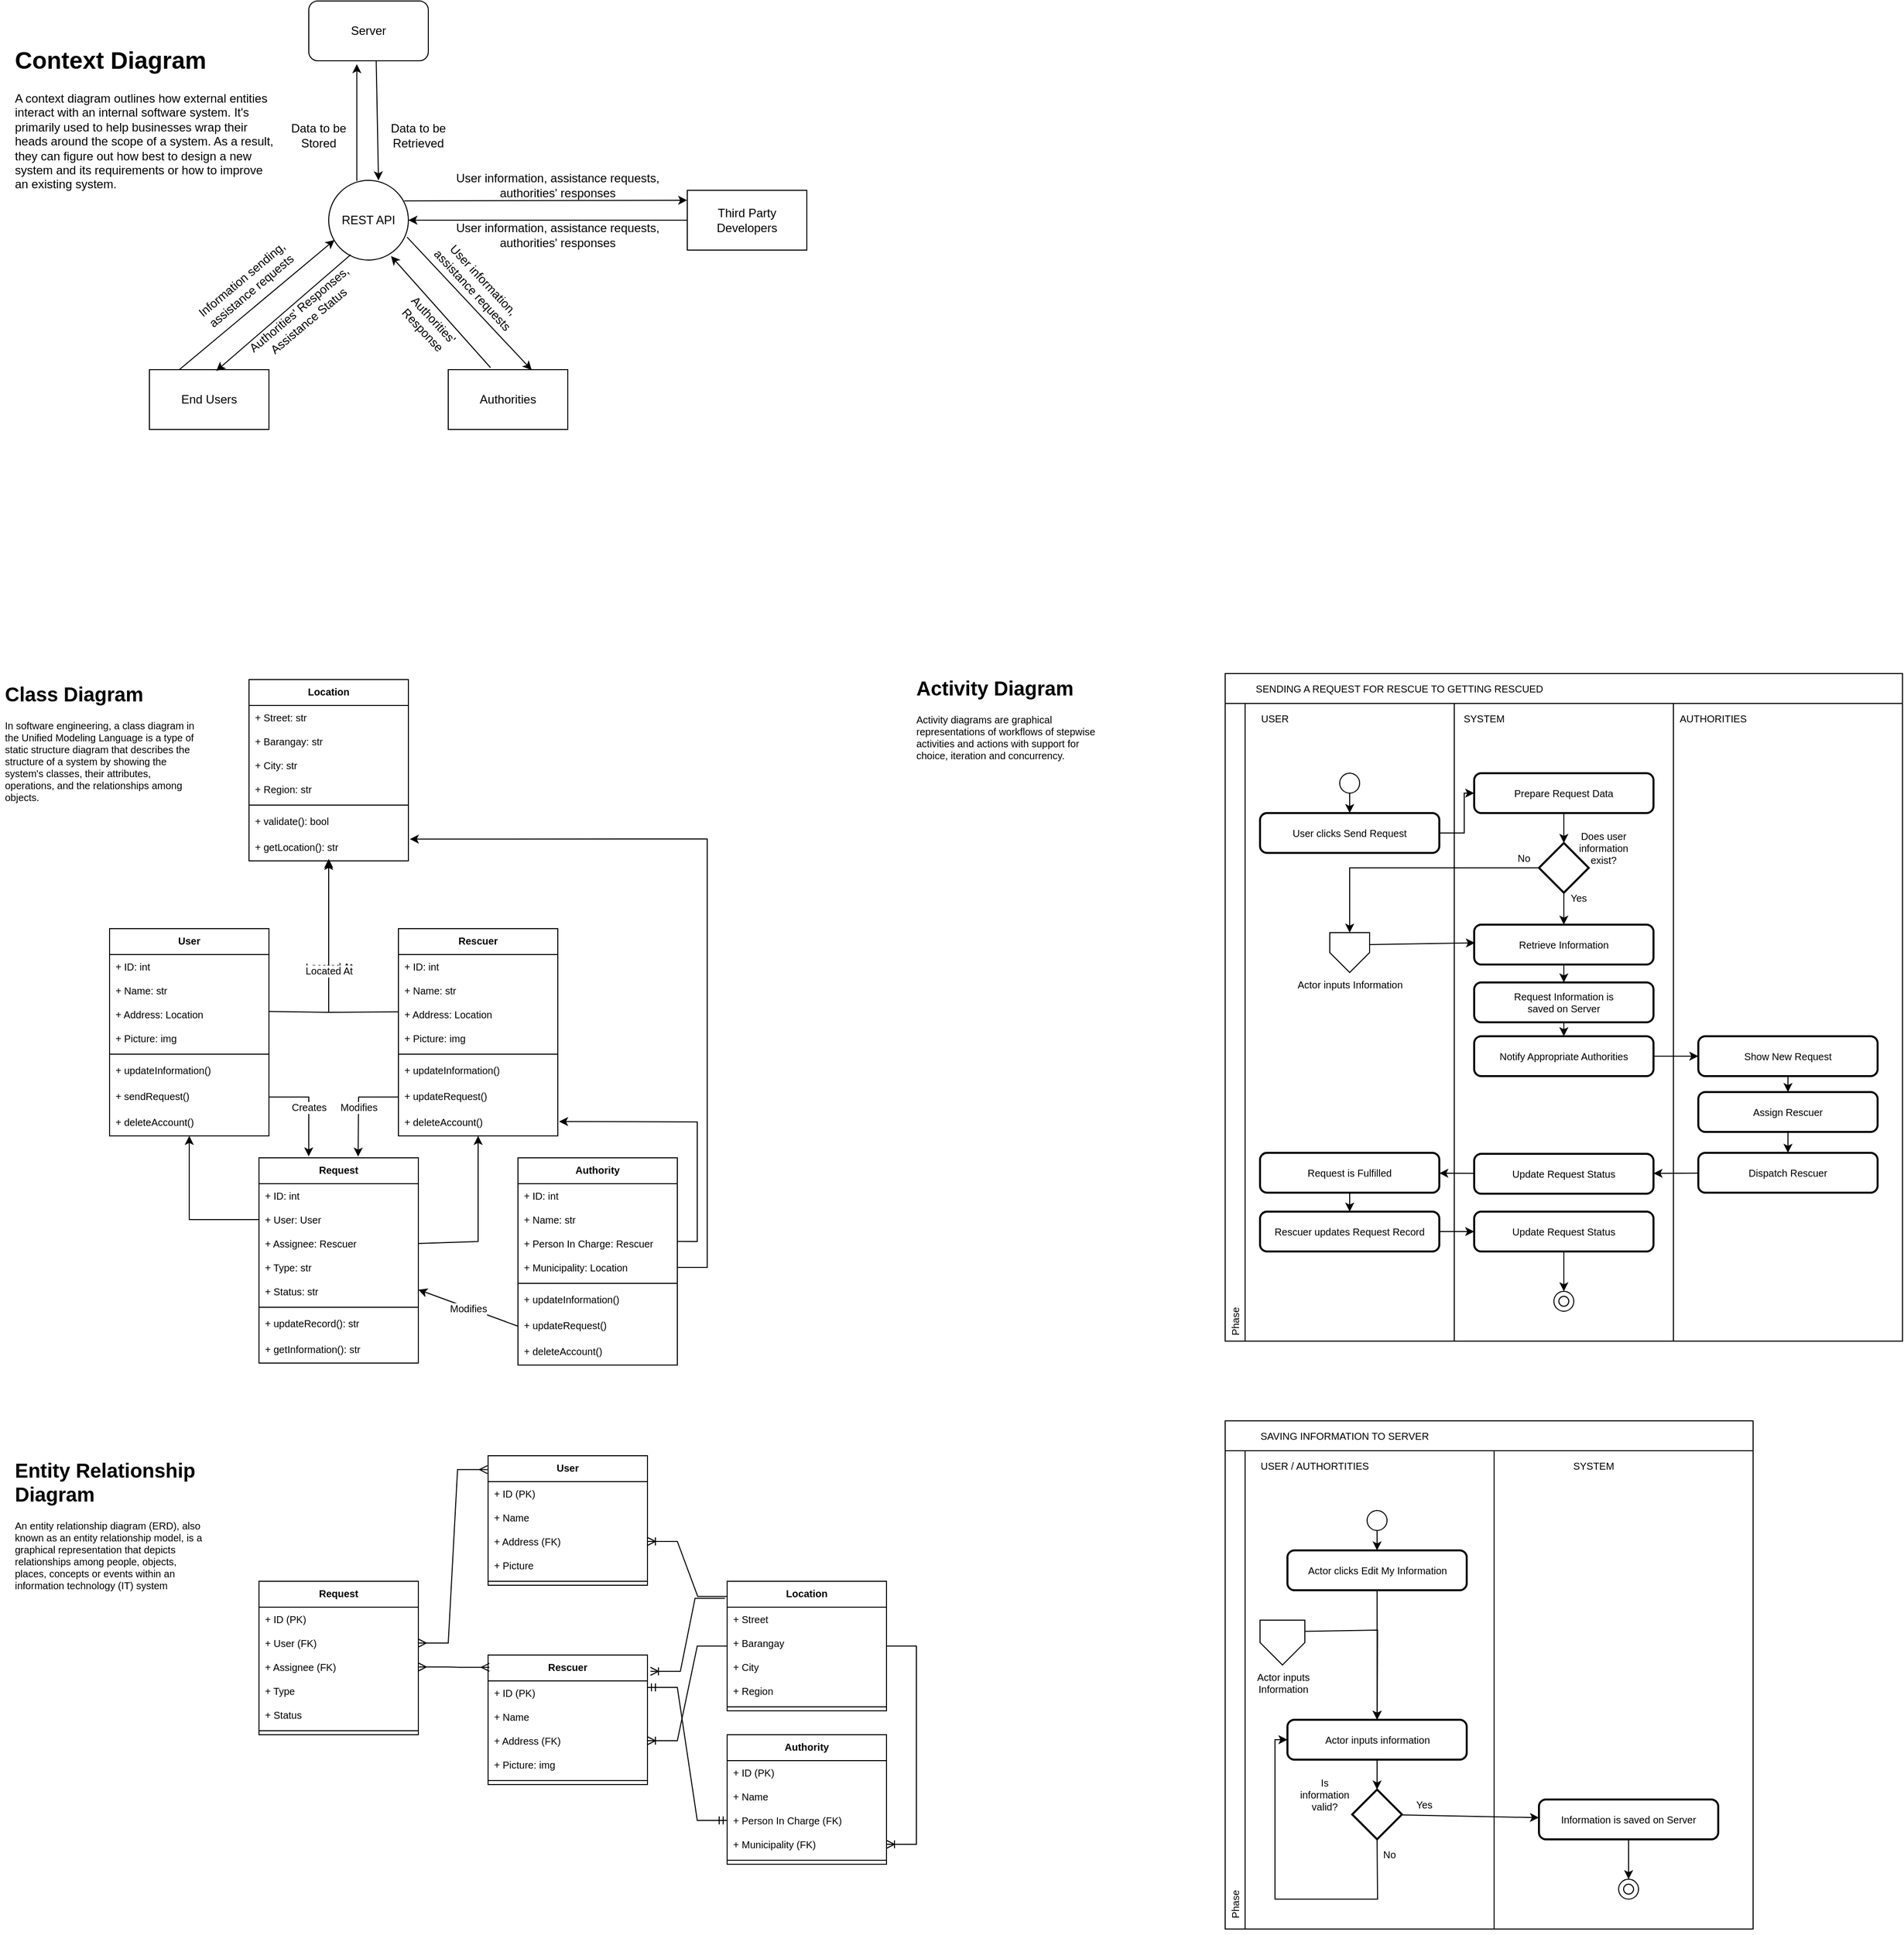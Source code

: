 <mxfile version="16.5.6" type="github" pages="3">
  <diagram id="YzujsNq1Css8Sywb9bI2" name="context diagram">
    <mxGraphModel dx="2238" dy="1828" grid="1" gridSize="10" guides="1" tooltips="1" connect="1" arrows="1" fold="1" page="1" pageScale="1" pageWidth="850" pageHeight="1100" math="0" shadow="0">
      <root>
        <mxCell id="0" />
        <mxCell id="1" parent="0" />
        <mxCell id="rVb7NmRtOqhLB956JAOC-2" value="End Users" style="rounded=0;whiteSpace=wrap;html=1;" parent="1" vertex="1">
          <mxGeometry x="-340" y="255" width="120" height="60" as="geometry" />
        </mxCell>
        <mxCell id="rVb7NmRtOqhLB956JAOC-4" value="Authorities" style="rounded=0;whiteSpace=wrap;html=1;" parent="1" vertex="1">
          <mxGeometry x="-40" y="255" width="120" height="60" as="geometry" />
        </mxCell>
        <mxCell id="rVb7NmRtOqhLB956JAOC-5" value="Server" style="rounded=1;whiteSpace=wrap;html=1;" parent="1" vertex="1">
          <mxGeometry x="-180" y="-115" width="120" height="60" as="geometry" />
        </mxCell>
        <mxCell id="rVb7NmRtOqhLB956JAOC-6" value="REST API" style="ellipse;whiteSpace=wrap;html=1;aspect=fixed;" parent="1" vertex="1">
          <mxGeometry x="-160" y="65" width="80" height="80" as="geometry" />
        </mxCell>
        <mxCell id="rVb7NmRtOqhLB956JAOC-7" value="" style="endArrow=classic;html=1;rounded=0;exitX=0.25;exitY=0;exitDx=0;exitDy=0;entryX=0.073;entryY=0.748;entryDx=0;entryDy=0;entryPerimeter=0;" parent="1" source="rVb7NmRtOqhLB956JAOC-2" target="rVb7NmRtOqhLB956JAOC-6" edge="1">
          <mxGeometry width="50" height="50" relative="1" as="geometry">
            <mxPoint x="40" y="185" as="sourcePoint" />
            <mxPoint x="90" y="135" as="targetPoint" />
          </mxGeometry>
        </mxCell>
        <mxCell id="rVb7NmRtOqhLB956JAOC-8" value="" style="endArrow=classic;html=1;rounded=0;exitX=0.276;exitY=0.933;exitDx=0;exitDy=0;exitPerimeter=0;entryX=0.559;entryY=0.021;entryDx=0;entryDy=0;entryPerimeter=0;" parent="1" source="rVb7NmRtOqhLB956JAOC-6" target="rVb7NmRtOqhLB956JAOC-2" edge="1">
          <mxGeometry width="50" height="50" relative="1" as="geometry">
            <mxPoint x="-100" y="215" as="sourcePoint" />
            <mxPoint x="-50" y="165" as="targetPoint" />
          </mxGeometry>
        </mxCell>
        <mxCell id="rVb7NmRtOqhLB956JAOC-9" value="Information sending, assistance requests" style="text;html=1;strokeColor=none;fillColor=none;align=center;verticalAlign=middle;whiteSpace=wrap;rounded=0;rotation=-40;" parent="1" vertex="1">
          <mxGeometry x="-310" y="155" width="134.68" height="30" as="geometry" />
        </mxCell>
        <mxCell id="rVb7NmRtOqhLB956JAOC-11" value="Authorities&#39; Responses, Assistance Status" style="text;html=1;strokeColor=none;fillColor=none;align=center;verticalAlign=middle;whiteSpace=wrap;rounded=0;rotation=-40;" parent="1" vertex="1">
          <mxGeometry x="-250" y="185" width="130" height="30" as="geometry" />
        </mxCell>
        <mxCell id="rVb7NmRtOqhLB956JAOC-13" value="" style="endArrow=classic;html=1;rounded=0;exitX=0.353;exitY=0.007;exitDx=0;exitDy=0;exitPerimeter=0;entryX=0.402;entryY=1.057;entryDx=0;entryDy=0;entryPerimeter=0;" parent="1" source="rVb7NmRtOqhLB956JAOC-6" target="rVb7NmRtOqhLB956JAOC-5" edge="1">
          <mxGeometry width="50" height="50" relative="1" as="geometry">
            <mxPoint x="-130" y="85" as="sourcePoint" />
            <mxPoint x="-80" y="35" as="targetPoint" />
          </mxGeometry>
        </mxCell>
        <mxCell id="rVb7NmRtOqhLB956JAOC-14" value="" style="endArrow=classic;html=1;rounded=0;exitX=0.564;exitY=0.995;exitDx=0;exitDy=0;exitPerimeter=0;entryX=0.625;entryY=0;entryDx=0;entryDy=0;entryPerimeter=0;" parent="1" source="rVb7NmRtOqhLB956JAOC-5" target="rVb7NmRtOqhLB956JAOC-6" edge="1">
          <mxGeometry width="50" height="50" relative="1" as="geometry">
            <mxPoint x="-130" y="85" as="sourcePoint" />
            <mxPoint x="-80" y="35" as="targetPoint" />
          </mxGeometry>
        </mxCell>
        <mxCell id="rVb7NmRtOqhLB956JAOC-15" value="Data to be Stored" style="text;html=1;strokeColor=none;fillColor=none;align=center;verticalAlign=middle;whiteSpace=wrap;rounded=0;" parent="1" vertex="1">
          <mxGeometry x="-200" y="5" width="60" height="30" as="geometry" />
        </mxCell>
        <mxCell id="rVb7NmRtOqhLB956JAOC-16" value="Data to be Retrieved" style="text;html=1;strokeColor=none;fillColor=none;align=center;verticalAlign=middle;whiteSpace=wrap;rounded=0;" parent="1" vertex="1">
          <mxGeometry x="-100" y="5" width="60" height="30" as="geometry" />
        </mxCell>
        <mxCell id="rVb7NmRtOqhLB956JAOC-17" value="" style="endArrow=classic;html=1;rounded=0;entryX=0.782;entryY=0.95;entryDx=0;entryDy=0;entryPerimeter=0;exitX=0.354;exitY=-0.033;exitDx=0;exitDy=0;exitPerimeter=0;" parent="1" source="rVb7NmRtOqhLB956JAOC-4" target="rVb7NmRtOqhLB956JAOC-6" edge="1">
          <mxGeometry width="50" height="50" relative="1" as="geometry">
            <mxPoint x="-70" y="205" as="sourcePoint" />
            <mxPoint x="-20" y="155" as="targetPoint" />
          </mxGeometry>
        </mxCell>
        <mxCell id="rVb7NmRtOqhLB956JAOC-18" value="" style="endArrow=classic;html=1;rounded=0;exitX=0.984;exitY=0.713;exitDx=0;exitDy=0;exitPerimeter=0;entryX=0.698;entryY=0.006;entryDx=0;entryDy=0;entryPerimeter=0;" parent="1" source="rVb7NmRtOqhLB956JAOC-6" target="rVb7NmRtOqhLB956JAOC-4" edge="1">
          <mxGeometry width="50" height="50" relative="1" as="geometry">
            <mxPoint x="-70" y="205" as="sourcePoint" />
            <mxPoint x="-20" y="155" as="targetPoint" />
          </mxGeometry>
        </mxCell>
        <mxCell id="rVb7NmRtOqhLB956JAOC-19" value="User information, assistance requests" style="text;html=1;strokeColor=none;fillColor=none;align=center;verticalAlign=middle;whiteSpace=wrap;rounded=0;rotation=47;" parent="1" vertex="1">
          <mxGeometry x="-65" y="155" width="110" height="30" as="geometry" />
        </mxCell>
        <mxCell id="rVb7NmRtOqhLB956JAOC-20" value="Authorities&#39; Response" style="text;html=1;strokeColor=none;fillColor=none;align=center;verticalAlign=middle;whiteSpace=wrap;rounded=0;rotation=47;" parent="1" vertex="1">
          <mxGeometry x="-90" y="195" width="60" height="30" as="geometry" />
        </mxCell>
        <mxCell id="rVb7NmRtOqhLB956JAOC-21" value="Third Party Developers" style="rounded=0;whiteSpace=wrap;html=1;" parent="1" vertex="1">
          <mxGeometry x="200" y="75" width="120" height="60" as="geometry" />
        </mxCell>
        <mxCell id="rVb7NmRtOqhLB956JAOC-22" value="" style="endArrow=classic;html=1;rounded=0;exitX=0.948;exitY=0.258;exitDx=0;exitDy=0;exitPerimeter=0;entryX=-0.001;entryY=0.166;entryDx=0;entryDy=0;entryPerimeter=0;" parent="1" source="rVb7NmRtOqhLB956JAOC-6" target="rVb7NmRtOqhLB956JAOC-21" edge="1">
          <mxGeometry width="50" height="50" relative="1" as="geometry">
            <mxPoint x="30" y="175" as="sourcePoint" />
            <mxPoint x="80" y="125" as="targetPoint" />
          </mxGeometry>
        </mxCell>
        <mxCell id="rVb7NmRtOqhLB956JAOC-24" value="" style="endArrow=classic;html=1;rounded=0;entryX=1;entryY=0.5;entryDx=0;entryDy=0;exitX=0;exitY=0.5;exitDx=0;exitDy=0;" parent="1" source="rVb7NmRtOqhLB956JAOC-21" target="rVb7NmRtOqhLB956JAOC-6" edge="1">
          <mxGeometry width="50" height="50" relative="1" as="geometry">
            <mxPoint x="10" y="165" as="sourcePoint" />
            <mxPoint x="60" y="115" as="targetPoint" />
          </mxGeometry>
        </mxCell>
        <mxCell id="rVb7NmRtOqhLB956JAOC-25" value="User information, assistance requests, authorities&#39; responses" style="text;html=1;strokeColor=none;fillColor=none;align=center;verticalAlign=middle;whiteSpace=wrap;rounded=0;" parent="1" vertex="1">
          <mxGeometry x="-40" y="55" width="220" height="30" as="geometry" />
        </mxCell>
        <mxCell id="rVb7NmRtOqhLB956JAOC-26" value="User information, assistance requests, authorities&#39; responses" style="text;html=1;strokeColor=none;fillColor=none;align=center;verticalAlign=middle;whiteSpace=wrap;rounded=0;" parent="1" vertex="1">
          <mxGeometry x="-40" y="105" width="220" height="30" as="geometry" />
        </mxCell>
        <mxCell id="rVb7NmRtOqhLB956JAOC-27" value="&lt;h1&gt;Context Diagram&lt;/h1&gt;&lt;p&gt;A context diagram outlines how external entities interact with an internal software system. It&#39;s primarily used to help businesses wrap their heads around the scope of a system. As a result, they can figure out how best to design a new system and its requirements or how to improve an existing system.&lt;/p&gt;" style="text;html=1;strokeColor=none;fillColor=none;spacing=5;spacingTop=-20;whiteSpace=wrap;overflow=hidden;rounded=0;" parent="1" vertex="1">
          <mxGeometry x="-480" y="-75" width="270" height="160" as="geometry" />
        </mxCell>
        <mxCell id="5PhB07DHEPZl7AxQc1l3-61" value="User" style="swimlane;fontStyle=1;align=center;verticalAlign=top;childLayout=stackLayout;horizontal=1;startSize=26;horizontalStack=0;resizeParent=1;resizeParentMax=0;resizeLast=0;collapsible=1;marginBottom=0;fontSize=10;" parent="1" vertex="1">
          <mxGeometry x="-380" y="816" width="160" height="208" as="geometry">
            <mxRectangle x="340" y="530" width="60" height="30" as="alternateBounds" />
          </mxGeometry>
        </mxCell>
        <mxCell id="5PhB07DHEPZl7AxQc1l3-306" value="+ ID: int" style="text;strokeColor=none;fillColor=none;align=left;verticalAlign=top;spacingLeft=4;spacingRight=4;overflow=hidden;rotatable=0;points=[[0,0.5],[1,0.5]];portConstraint=eastwest;fontSize=10;" parent="5PhB07DHEPZl7AxQc1l3-61" vertex="1">
          <mxGeometry y="26" width="160" height="24" as="geometry" />
        </mxCell>
        <mxCell id="5PhB07DHEPZl7AxQc1l3-62" value="+ Name: str" style="text;strokeColor=none;fillColor=none;align=left;verticalAlign=top;spacingLeft=4;spacingRight=4;overflow=hidden;rotatable=0;points=[[0,0.5],[1,0.5]];portConstraint=eastwest;fontSize=10;" parent="5PhB07DHEPZl7AxQc1l3-61" vertex="1">
          <mxGeometry y="50" width="160" height="24" as="geometry" />
        </mxCell>
        <mxCell id="5PhB07DHEPZl7AxQc1l3-68" value="+ Address: Location" style="text;strokeColor=none;fillColor=none;align=left;verticalAlign=top;spacingLeft=4;spacingRight=4;overflow=hidden;rotatable=0;points=[[0,0.5],[1,0.5]];portConstraint=eastwest;fontSize=10;" parent="5PhB07DHEPZl7AxQc1l3-61" vertex="1">
          <mxGeometry y="74" width="160" height="24" as="geometry" />
        </mxCell>
        <mxCell id="5PhB07DHEPZl7AxQc1l3-67" value="+ Picture: img" style="text;strokeColor=none;fillColor=none;align=left;verticalAlign=top;spacingLeft=4;spacingRight=4;overflow=hidden;rotatable=0;points=[[0,0.5],[1,0.5]];portConstraint=eastwest;fontSize=10;" parent="5PhB07DHEPZl7AxQc1l3-61" vertex="1">
          <mxGeometry y="98" width="160" height="24" as="geometry" />
        </mxCell>
        <mxCell id="5PhB07DHEPZl7AxQc1l3-63" value="" style="line;strokeWidth=1;fillColor=none;align=left;verticalAlign=middle;spacingTop=-1;spacingLeft=3;spacingRight=3;rotatable=0;labelPosition=right;points=[];portConstraint=eastwest;fontSize=10;" parent="5PhB07DHEPZl7AxQc1l3-61" vertex="1">
          <mxGeometry y="122" width="160" height="8" as="geometry" />
        </mxCell>
        <mxCell id="5PhB07DHEPZl7AxQc1l3-64" value="+ updateInformation()" style="text;strokeColor=none;fillColor=none;align=left;verticalAlign=top;spacingLeft=4;spacingRight=4;overflow=hidden;rotatable=0;points=[[0,0.5],[1,0.5]];portConstraint=eastwest;fontSize=10;" parent="5PhB07DHEPZl7AxQc1l3-61" vertex="1">
          <mxGeometry y="130" width="160" height="26" as="geometry" />
        </mxCell>
        <mxCell id="5PhB07DHEPZl7AxQc1l3-70" value="+ sendRequest()" style="text;strokeColor=none;fillColor=none;align=left;verticalAlign=top;spacingLeft=4;spacingRight=4;overflow=hidden;rotatable=0;points=[[0,0.5],[1,0.5]];portConstraint=eastwest;fontSize=10;" parent="5PhB07DHEPZl7AxQc1l3-61" vertex="1">
          <mxGeometry y="156" width="160" height="26" as="geometry" />
        </mxCell>
        <mxCell id="5PhB07DHEPZl7AxQc1l3-69" value="+ deleteAccount()" style="text;strokeColor=none;fillColor=none;align=left;verticalAlign=top;spacingLeft=4;spacingRight=4;overflow=hidden;rotatable=0;points=[[0,0.5],[1,0.5]];portConstraint=eastwest;fontSize=10;" parent="5PhB07DHEPZl7AxQc1l3-61" vertex="1">
          <mxGeometry y="182" width="160" height="26" as="geometry" />
        </mxCell>
        <mxCell id="5PhB07DHEPZl7AxQc1l3-71" value="Location" style="swimlane;fontStyle=1;align=center;verticalAlign=top;childLayout=stackLayout;horizontal=1;startSize=26;horizontalStack=0;resizeParent=1;resizeParentMax=0;resizeLast=0;collapsible=1;marginBottom=0;fontSize=10;" parent="1" vertex="1">
          <mxGeometry x="-240" y="566" width="160" height="182" as="geometry">
            <mxRectangle x="340" y="530" width="60" height="30" as="alternateBounds" />
          </mxGeometry>
        </mxCell>
        <mxCell id="5PhB07DHEPZl7AxQc1l3-72" value="+ Street: str" style="text;strokeColor=none;fillColor=none;align=left;verticalAlign=top;spacingLeft=4;spacingRight=4;overflow=hidden;rotatable=0;points=[[0,0.5],[1,0.5]];portConstraint=eastwest;fontSize=10;" parent="5PhB07DHEPZl7AxQc1l3-71" vertex="1">
          <mxGeometry y="26" width="160" height="24" as="geometry" />
        </mxCell>
        <mxCell id="5PhB07DHEPZl7AxQc1l3-73" value="+ Barangay: str" style="text;strokeColor=none;fillColor=none;align=left;verticalAlign=top;spacingLeft=4;spacingRight=4;overflow=hidden;rotatable=0;points=[[0,0.5],[1,0.5]];portConstraint=eastwest;fontSize=10;" parent="5PhB07DHEPZl7AxQc1l3-71" vertex="1">
          <mxGeometry y="50" width="160" height="24" as="geometry" />
        </mxCell>
        <mxCell id="5PhB07DHEPZl7AxQc1l3-74" value="+ City: str" style="text;strokeColor=none;fillColor=none;align=left;verticalAlign=top;spacingLeft=4;spacingRight=4;overflow=hidden;rotatable=0;points=[[0,0.5],[1,0.5]];portConstraint=eastwest;fontSize=10;" parent="5PhB07DHEPZl7AxQc1l3-71" vertex="1">
          <mxGeometry y="74" width="160" height="24" as="geometry" />
        </mxCell>
        <mxCell id="5PhB07DHEPZl7AxQc1l3-82" value="+ Region: str" style="text;strokeColor=none;fillColor=none;align=left;verticalAlign=top;spacingLeft=4;spacingRight=4;overflow=hidden;rotatable=0;points=[[0,0.5],[1,0.5]];portConstraint=eastwest;fontSize=10;" parent="5PhB07DHEPZl7AxQc1l3-71" vertex="1">
          <mxGeometry y="98" width="160" height="24" as="geometry" />
        </mxCell>
        <mxCell id="5PhB07DHEPZl7AxQc1l3-75" value="" style="line;strokeWidth=1;fillColor=none;align=left;verticalAlign=middle;spacingTop=-1;spacingLeft=3;spacingRight=3;rotatable=0;labelPosition=right;points=[];portConstraint=eastwest;fontSize=10;" parent="5PhB07DHEPZl7AxQc1l3-71" vertex="1">
          <mxGeometry y="122" width="160" height="8" as="geometry" />
        </mxCell>
        <mxCell id="5PhB07DHEPZl7AxQc1l3-76" value="+ validate(): bool" style="text;strokeColor=none;fillColor=none;align=left;verticalAlign=top;spacingLeft=4;spacingRight=4;overflow=hidden;rotatable=0;points=[[0,0.5],[1,0.5]];portConstraint=eastwest;fontSize=10;" parent="5PhB07DHEPZl7AxQc1l3-71" vertex="1">
          <mxGeometry y="130" width="160" height="26" as="geometry" />
        </mxCell>
        <mxCell id="5PhB07DHEPZl7AxQc1l3-77" value="+ getLocation(): str" style="text;strokeColor=none;fillColor=none;align=left;verticalAlign=top;spacingLeft=4;spacingRight=4;overflow=hidden;rotatable=0;points=[[0,0.5],[1,0.5]];portConstraint=eastwest;fontSize=10;" parent="5PhB07DHEPZl7AxQc1l3-71" vertex="1">
          <mxGeometry y="156" width="160" height="26" as="geometry" />
        </mxCell>
        <mxCell id="5PhB07DHEPZl7AxQc1l3-80" value="" style="endArrow=classic;html=1;rounded=0;fontSize=10;exitX=1.002;exitY=0.381;exitDx=0;exitDy=0;exitPerimeter=0;entryX=0.5;entryY=1;entryDx=0;entryDy=0;" parent="1" source="5PhB07DHEPZl7AxQc1l3-68" target="5PhB07DHEPZl7AxQc1l3-71" edge="1">
          <mxGeometry relative="1" as="geometry">
            <mxPoint x="-20" y="376" as="sourcePoint" />
            <mxPoint x="40" y="546" as="targetPoint" />
            <Array as="points">
              <mxPoint x="-160" y="900" />
            </Array>
          </mxGeometry>
        </mxCell>
        <mxCell id="5PhB07DHEPZl7AxQc1l3-81" value="Located At" style="edgeLabel;resizable=0;html=1;align=center;verticalAlign=middle;fontSize=10;" parent="5PhB07DHEPZl7AxQc1l3-80" connectable="0" vertex="1">
          <mxGeometry relative="1" as="geometry" />
        </mxCell>
        <mxCell id="5PhB07DHEPZl7AxQc1l3-83" value="Request" style="swimlane;fontStyle=1;align=center;verticalAlign=top;childLayout=stackLayout;horizontal=1;startSize=26;horizontalStack=0;resizeParent=1;resizeParentMax=0;resizeLast=0;collapsible=1;marginBottom=0;fontSize=10;" parent="1" vertex="1">
          <mxGeometry x="-230" y="1046" width="160" height="206" as="geometry">
            <mxRectangle x="340" y="530" width="60" height="30" as="alternateBounds" />
          </mxGeometry>
        </mxCell>
        <mxCell id="5PhB07DHEPZl7AxQc1l3-308" value="+ ID: int" style="text;strokeColor=none;fillColor=none;align=left;verticalAlign=top;spacingLeft=4;spacingRight=4;overflow=hidden;rotatable=0;points=[[0,0.5],[1,0.5]];portConstraint=eastwest;fontSize=10;" parent="5PhB07DHEPZl7AxQc1l3-83" vertex="1">
          <mxGeometry y="26" width="160" height="24" as="geometry" />
        </mxCell>
        <mxCell id="5PhB07DHEPZl7AxQc1l3-84" value="+ User: User" style="text;strokeColor=none;fillColor=none;align=left;verticalAlign=top;spacingLeft=4;spacingRight=4;overflow=hidden;rotatable=0;points=[[0,0.5],[1,0.5]];portConstraint=eastwest;fontSize=10;" parent="5PhB07DHEPZl7AxQc1l3-83" vertex="1">
          <mxGeometry y="50" width="160" height="24" as="geometry" />
        </mxCell>
        <mxCell id="5PhB07DHEPZl7AxQc1l3-86" value="+ Assignee: Rescuer" style="text;strokeColor=none;fillColor=none;align=left;verticalAlign=top;spacingLeft=4;spacingRight=4;overflow=hidden;rotatable=0;points=[[0,0.5],[1,0.5]];portConstraint=eastwest;fontSize=10;" parent="5PhB07DHEPZl7AxQc1l3-83" vertex="1">
          <mxGeometry y="74" width="160" height="24" as="geometry" />
        </mxCell>
        <mxCell id="5PhB07DHEPZl7AxQc1l3-101" value="+ Type: str" style="text;strokeColor=none;fillColor=none;align=left;verticalAlign=top;spacingLeft=4;spacingRight=4;overflow=hidden;rotatable=0;points=[[0,0.5],[1,0.5]];portConstraint=eastwest;fontSize=10;" parent="5PhB07DHEPZl7AxQc1l3-83" vertex="1">
          <mxGeometry y="98" width="160" height="24" as="geometry" />
        </mxCell>
        <mxCell id="5PhB07DHEPZl7AxQc1l3-85" value="+ Status: str" style="text;strokeColor=none;fillColor=none;align=left;verticalAlign=top;spacingLeft=4;spacingRight=4;overflow=hidden;rotatable=0;points=[[0,0.5],[1,0.5]];portConstraint=eastwest;fontSize=10;" parent="5PhB07DHEPZl7AxQc1l3-83" vertex="1">
          <mxGeometry y="122" width="160" height="24" as="geometry" />
        </mxCell>
        <mxCell id="5PhB07DHEPZl7AxQc1l3-87" value="" style="line;strokeWidth=1;fillColor=none;align=left;verticalAlign=middle;spacingTop=-1;spacingLeft=3;spacingRight=3;rotatable=0;labelPosition=right;points=[];portConstraint=eastwest;fontSize=10;" parent="5PhB07DHEPZl7AxQc1l3-83" vertex="1">
          <mxGeometry y="146" width="160" height="8" as="geometry" />
        </mxCell>
        <mxCell id="5PhB07DHEPZl7AxQc1l3-88" value="+ updateRecord(): str" style="text;strokeColor=none;fillColor=none;align=left;verticalAlign=top;spacingLeft=4;spacingRight=4;overflow=hidden;rotatable=0;points=[[0,0.5],[1,0.5]];portConstraint=eastwest;fontSize=10;" parent="5PhB07DHEPZl7AxQc1l3-83" vertex="1">
          <mxGeometry y="154" width="160" height="26" as="geometry" />
        </mxCell>
        <mxCell id="5PhB07DHEPZl7AxQc1l3-89" value="+ getInformation(): str" style="text;strokeColor=none;fillColor=none;align=left;verticalAlign=top;spacingLeft=4;spacingRight=4;overflow=hidden;rotatable=0;points=[[0,0.5],[1,0.5]];portConstraint=eastwest;fontSize=10;" parent="5PhB07DHEPZl7AxQc1l3-83" vertex="1">
          <mxGeometry y="180" width="160" height="26" as="geometry" />
        </mxCell>
        <mxCell id="5PhB07DHEPZl7AxQc1l3-91" value="Rescuer" style="swimlane;fontStyle=1;align=center;verticalAlign=top;childLayout=stackLayout;horizontal=1;startSize=26;horizontalStack=0;resizeParent=1;resizeParentMax=0;resizeLast=0;collapsible=1;marginBottom=0;fontSize=10;" parent="1" vertex="1">
          <mxGeometry x="-90" y="816" width="160" height="208" as="geometry">
            <mxRectangle x="340" y="530" width="60" height="30" as="alternateBounds" />
          </mxGeometry>
        </mxCell>
        <mxCell id="5PhB07DHEPZl7AxQc1l3-307" value="+ ID: int" style="text;strokeColor=none;fillColor=none;align=left;verticalAlign=top;spacingLeft=4;spacingRight=4;overflow=hidden;rotatable=0;points=[[0,0.5],[1,0.5]];portConstraint=eastwest;fontSize=10;" parent="5PhB07DHEPZl7AxQc1l3-91" vertex="1">
          <mxGeometry y="26" width="160" height="24" as="geometry" />
        </mxCell>
        <mxCell id="5PhB07DHEPZl7AxQc1l3-92" value="+ Name: str" style="text;strokeColor=none;fillColor=none;align=left;verticalAlign=top;spacingLeft=4;spacingRight=4;overflow=hidden;rotatable=0;points=[[0,0.5],[1,0.5]];portConstraint=eastwest;fontSize=10;" parent="5PhB07DHEPZl7AxQc1l3-91" vertex="1">
          <mxGeometry y="50" width="160" height="24" as="geometry" />
        </mxCell>
        <mxCell id="5PhB07DHEPZl7AxQc1l3-93" value="+ Address: Location" style="text;strokeColor=none;fillColor=none;align=left;verticalAlign=top;spacingLeft=4;spacingRight=4;overflow=hidden;rotatable=0;points=[[0,0.5],[1,0.5]];portConstraint=eastwest;fontSize=10;" parent="5PhB07DHEPZl7AxQc1l3-91" vertex="1">
          <mxGeometry y="74" width="160" height="24" as="geometry" />
        </mxCell>
        <mxCell id="5PhB07DHEPZl7AxQc1l3-94" value="+ Picture: img" style="text;strokeColor=none;fillColor=none;align=left;verticalAlign=top;spacingLeft=4;spacingRight=4;overflow=hidden;rotatable=0;points=[[0,0.5],[1,0.5]];portConstraint=eastwest;fontSize=10;" parent="5PhB07DHEPZl7AxQc1l3-91" vertex="1">
          <mxGeometry y="98" width="160" height="24" as="geometry" />
        </mxCell>
        <mxCell id="5PhB07DHEPZl7AxQc1l3-95" value="" style="line;strokeWidth=1;fillColor=none;align=left;verticalAlign=middle;spacingTop=-1;spacingLeft=3;spacingRight=3;rotatable=0;labelPosition=right;points=[];portConstraint=eastwest;fontSize=10;" parent="5PhB07DHEPZl7AxQc1l3-91" vertex="1">
          <mxGeometry y="122" width="160" height="8" as="geometry" />
        </mxCell>
        <mxCell id="5PhB07DHEPZl7AxQc1l3-96" value="+ updateInformation()" style="text;strokeColor=none;fillColor=none;align=left;verticalAlign=top;spacingLeft=4;spacingRight=4;overflow=hidden;rotatable=0;points=[[0,0.5],[1,0.5]];portConstraint=eastwest;fontSize=10;" parent="5PhB07DHEPZl7AxQc1l3-91" vertex="1">
          <mxGeometry y="130" width="160" height="26" as="geometry" />
        </mxCell>
        <mxCell id="5PhB07DHEPZl7AxQc1l3-97" value="+ updateRequest()" style="text;strokeColor=none;fillColor=none;align=left;verticalAlign=top;spacingLeft=4;spacingRight=4;overflow=hidden;rotatable=0;points=[[0,0.5],[1,0.5]];portConstraint=eastwest;fontSize=10;" parent="5PhB07DHEPZl7AxQc1l3-91" vertex="1">
          <mxGeometry y="156" width="160" height="26" as="geometry" />
        </mxCell>
        <mxCell id="5PhB07DHEPZl7AxQc1l3-98" value="+ deleteAccount()" style="text;strokeColor=none;fillColor=none;align=left;verticalAlign=top;spacingLeft=4;spacingRight=4;overflow=hidden;rotatable=0;points=[[0,0.5],[1,0.5]];portConstraint=eastwest;fontSize=10;" parent="5PhB07DHEPZl7AxQc1l3-91" vertex="1">
          <mxGeometry y="182" width="160" height="26" as="geometry" />
        </mxCell>
        <mxCell id="5PhB07DHEPZl7AxQc1l3-99" value="" style="endArrow=classic;html=1;rounded=0;fontSize=10;exitX=-0.001;exitY=0.398;exitDx=0;exitDy=0;exitPerimeter=0;" parent="1" source="5PhB07DHEPZl7AxQc1l3-93" edge="1">
          <mxGeometry relative="1" as="geometry">
            <mxPoint x="-209.68" y="395.144" as="sourcePoint" />
            <mxPoint x="-160" y="746" as="targetPoint" />
            <Array as="points">
              <mxPoint x="-160" y="900" />
            </Array>
          </mxGeometry>
        </mxCell>
        <mxCell id="5PhB07DHEPZl7AxQc1l3-100" value="Located At" style="edgeLabel;resizable=0;html=1;align=center;verticalAlign=middle;fontSize=10;" parent="5PhB07DHEPZl7AxQc1l3-99" connectable="0" vertex="1">
          <mxGeometry relative="1" as="geometry" />
        </mxCell>
        <mxCell id="5PhB07DHEPZl7AxQc1l3-102" value="" style="endArrow=classic;html=1;rounded=0;fontSize=10;exitX=0;exitY=0.5;exitDx=0;exitDy=0;" parent="1" source="5PhB07DHEPZl7AxQc1l3-84" target="5PhB07DHEPZl7AxQc1l3-61" edge="1">
          <mxGeometry width="50" height="50" relative="1" as="geometry">
            <mxPoint x="-190" y="966" as="sourcePoint" />
            <mxPoint x="-140" y="916" as="targetPoint" />
            <Array as="points">
              <mxPoint x="-300" y="1108" />
            </Array>
          </mxGeometry>
        </mxCell>
        <mxCell id="5PhB07DHEPZl7AxQc1l3-103" value="" style="endArrow=classic;html=1;rounded=0;fontSize=10;exitX=1;exitY=0.5;exitDx=0;exitDy=0;" parent="1" source="5PhB07DHEPZl7AxQc1l3-86" target="5PhB07DHEPZl7AxQc1l3-91" edge="1">
          <mxGeometry width="50" height="50" relative="1" as="geometry">
            <mxPoint x="-190" y="966" as="sourcePoint" />
            <mxPoint x="-140" y="916" as="targetPoint" />
            <Array as="points">
              <mxPoint x="-10" y="1130" />
            </Array>
          </mxGeometry>
        </mxCell>
        <mxCell id="5PhB07DHEPZl7AxQc1l3-104" value="" style="endArrow=classic;html=1;rounded=0;fontSize=10;exitX=1;exitY=0.5;exitDx=0;exitDy=0;entryX=0.312;entryY=-0.007;entryDx=0;entryDy=0;entryPerimeter=0;" parent="1" source="5PhB07DHEPZl7AxQc1l3-70" target="5PhB07DHEPZl7AxQc1l3-83" edge="1">
          <mxGeometry relative="1" as="geometry">
            <mxPoint x="-170" y="1016" as="sourcePoint" />
            <mxPoint x="-70" y="1016" as="targetPoint" />
            <Array as="points">
              <mxPoint x="-180" y="985" />
            </Array>
          </mxGeometry>
        </mxCell>
        <mxCell id="5PhB07DHEPZl7AxQc1l3-105" value="Creates" style="edgeLabel;resizable=0;html=1;align=center;verticalAlign=middle;fontSize=10;" parent="5PhB07DHEPZl7AxQc1l3-104" connectable="0" vertex="1">
          <mxGeometry relative="1" as="geometry" />
        </mxCell>
        <mxCell id="5PhB07DHEPZl7AxQc1l3-106" value="" style="endArrow=classic;html=1;rounded=0;fontSize=10;exitX=0;exitY=0.5;exitDx=0;exitDy=0;entryX=0.622;entryY=-0.006;entryDx=0;entryDy=0;entryPerimeter=0;" parent="1" source="5PhB07DHEPZl7AxQc1l3-97" target="5PhB07DHEPZl7AxQc1l3-83" edge="1">
          <mxGeometry relative="1" as="geometry">
            <mxPoint x="-300" y="966" as="sourcePoint" />
            <mxPoint x="-200" y="966" as="targetPoint" />
            <Array as="points">
              <mxPoint x="-130" y="985" />
            </Array>
          </mxGeometry>
        </mxCell>
        <mxCell id="5PhB07DHEPZl7AxQc1l3-107" value="Modifies" style="edgeLabel;resizable=0;html=1;align=center;verticalAlign=middle;fontSize=10;" parent="5PhB07DHEPZl7AxQc1l3-106" connectable="0" vertex="1">
          <mxGeometry relative="1" as="geometry" />
        </mxCell>
        <mxCell id="5PhB07DHEPZl7AxQc1l3-108" value="Authority" style="swimlane;fontStyle=1;align=center;verticalAlign=top;childLayout=stackLayout;horizontal=1;startSize=26;horizontalStack=0;resizeParent=1;resizeParentMax=0;resizeLast=0;collapsible=1;marginBottom=0;fontSize=10;" parent="1" vertex="1">
          <mxGeometry x="30" y="1046" width="160" height="208" as="geometry">
            <mxRectangle x="340" y="530" width="60" height="30" as="alternateBounds" />
          </mxGeometry>
        </mxCell>
        <mxCell id="5PhB07DHEPZl7AxQc1l3-309" value="+ ID: int" style="text;strokeColor=none;fillColor=none;align=left;verticalAlign=top;spacingLeft=4;spacingRight=4;overflow=hidden;rotatable=0;points=[[0,0.5],[1,0.5]];portConstraint=eastwest;fontSize=10;" parent="5PhB07DHEPZl7AxQc1l3-108" vertex="1">
          <mxGeometry y="26" width="160" height="24" as="geometry" />
        </mxCell>
        <mxCell id="5PhB07DHEPZl7AxQc1l3-109" value="+ Name: str" style="text;strokeColor=none;fillColor=none;align=left;verticalAlign=top;spacingLeft=4;spacingRight=4;overflow=hidden;rotatable=0;points=[[0,0.5],[1,0.5]];portConstraint=eastwest;fontSize=10;" parent="5PhB07DHEPZl7AxQc1l3-108" vertex="1">
          <mxGeometry y="50" width="160" height="24" as="geometry" />
        </mxCell>
        <mxCell id="5PhB07DHEPZl7AxQc1l3-111" value="+ Person In Charge: Rescuer" style="text;strokeColor=none;fillColor=none;align=left;verticalAlign=top;spacingLeft=4;spacingRight=4;overflow=hidden;rotatable=0;points=[[0,0.5],[1,0.5]];portConstraint=eastwest;fontSize=10;" parent="5PhB07DHEPZl7AxQc1l3-108" vertex="1">
          <mxGeometry y="74" width="160" height="24" as="geometry" />
        </mxCell>
        <mxCell id="5PhB07DHEPZl7AxQc1l3-110" value="+ Municipality: Location" style="text;strokeColor=none;fillColor=none;align=left;verticalAlign=top;spacingLeft=4;spacingRight=4;overflow=hidden;rotatable=0;points=[[0,0.5],[1,0.5]];portConstraint=eastwest;fontSize=10;" parent="5PhB07DHEPZl7AxQc1l3-108" vertex="1">
          <mxGeometry y="98" width="160" height="24" as="geometry" />
        </mxCell>
        <mxCell id="5PhB07DHEPZl7AxQc1l3-112" value="" style="line;strokeWidth=1;fillColor=none;align=left;verticalAlign=middle;spacingTop=-1;spacingLeft=3;spacingRight=3;rotatable=0;labelPosition=right;points=[];portConstraint=eastwest;fontSize=10;" parent="5PhB07DHEPZl7AxQc1l3-108" vertex="1">
          <mxGeometry y="122" width="160" height="8" as="geometry" />
        </mxCell>
        <mxCell id="5PhB07DHEPZl7AxQc1l3-113" value="+ updateInformation()" style="text;strokeColor=none;fillColor=none;align=left;verticalAlign=top;spacingLeft=4;spacingRight=4;overflow=hidden;rotatable=0;points=[[0,0.5],[1,0.5]];portConstraint=eastwest;fontSize=10;" parent="5PhB07DHEPZl7AxQc1l3-108" vertex="1">
          <mxGeometry y="130" width="160" height="26" as="geometry" />
        </mxCell>
        <mxCell id="5PhB07DHEPZl7AxQc1l3-114" value="+ updateRequest()" style="text;strokeColor=none;fillColor=none;align=left;verticalAlign=top;spacingLeft=4;spacingRight=4;overflow=hidden;rotatable=0;points=[[0,0.5],[1,0.5]];portConstraint=eastwest;fontSize=10;" parent="5PhB07DHEPZl7AxQc1l3-108" vertex="1">
          <mxGeometry y="156" width="160" height="26" as="geometry" />
        </mxCell>
        <mxCell id="5PhB07DHEPZl7AxQc1l3-115" value="+ deleteAccount()" style="text;strokeColor=none;fillColor=none;align=left;verticalAlign=top;spacingLeft=4;spacingRight=4;overflow=hidden;rotatable=0;points=[[0,0.5],[1,0.5]];portConstraint=eastwest;fontSize=10;" parent="5PhB07DHEPZl7AxQc1l3-108" vertex="1">
          <mxGeometry y="182" width="160" height="26" as="geometry" />
        </mxCell>
        <mxCell id="5PhB07DHEPZl7AxQc1l3-116" value="" style="endArrow=classic;html=1;rounded=0;fontSize=10;exitX=0;exitY=0.5;exitDx=0;exitDy=0;" parent="1" source="5PhB07DHEPZl7AxQc1l3-114" target="5PhB07DHEPZl7AxQc1l3-83" edge="1">
          <mxGeometry relative="1" as="geometry">
            <mxPoint x="-310" y="996" as="sourcePoint" />
            <mxPoint x="-210" y="996" as="targetPoint" />
          </mxGeometry>
        </mxCell>
        <mxCell id="5PhB07DHEPZl7AxQc1l3-117" value="Modifies" style="edgeLabel;resizable=0;html=1;align=center;verticalAlign=middle;fontSize=10;" parent="5PhB07DHEPZl7AxQc1l3-116" connectable="0" vertex="1">
          <mxGeometry relative="1" as="geometry" />
        </mxCell>
        <mxCell id="5PhB07DHEPZl7AxQc1l3-118" value="" style="endArrow=classic;html=1;rounded=0;fontSize=10;exitX=1;exitY=0.411;exitDx=0;exitDy=0;exitPerimeter=0;entryX=1.008;entryY=0.445;entryDx=0;entryDy=0;entryPerimeter=0;" parent="1" source="5PhB07DHEPZl7AxQc1l3-111" target="5PhB07DHEPZl7AxQc1l3-98" edge="1">
          <mxGeometry width="50" height="50" relative="1" as="geometry">
            <mxPoint y="1036" as="sourcePoint" />
            <mxPoint x="90" y="976" as="targetPoint" />
            <Array as="points">
              <mxPoint x="210" y="1130" />
              <mxPoint x="210" y="1010" />
            </Array>
          </mxGeometry>
        </mxCell>
        <mxCell id="5PhB07DHEPZl7AxQc1l3-119" value="" style="endArrow=classic;html=1;rounded=0;fontSize=10;exitX=1;exitY=0.5;exitDx=0;exitDy=0;entryX=1.009;entryY=0.159;entryDx=0;entryDy=0;entryPerimeter=0;" parent="1" source="5PhB07DHEPZl7AxQc1l3-110" target="5PhB07DHEPZl7AxQc1l3-77" edge="1">
          <mxGeometry width="50" height="50" relative="1" as="geometry">
            <mxPoint x="130" y="976" as="sourcePoint" />
            <mxPoint x="180" y="926" as="targetPoint" />
            <Array as="points">
              <mxPoint x="220" y="1156" />
              <mxPoint x="220" y="726" />
            </Array>
          </mxGeometry>
        </mxCell>
        <mxCell id="5PhB07DHEPZl7AxQc1l3-120" value="&lt;h1&gt;Class Diagram&lt;/h1&gt;&lt;p&gt;In software engineering, a class diagram in the Unified Modeling Language is a type of static structure diagram that describes the structure of a system by showing the system&#39;s classes, their attributes, operations, and the relationships among objects.&lt;br&gt;&lt;/p&gt;" style="text;html=1;strokeColor=none;fillColor=none;spacing=5;spacingTop=-20;whiteSpace=wrap;overflow=hidden;rounded=0;fontSize=10;" parent="1" vertex="1">
          <mxGeometry x="-490" y="566" width="200" height="130" as="geometry" />
        </mxCell>
        <mxCell id="5PhB07DHEPZl7AxQc1l3-123" value="" style="rounded=0;whiteSpace=wrap;html=1;fontSize=10;" parent="1" vertex="1">
          <mxGeometry x="740" y="560" width="680" height="670" as="geometry" />
        </mxCell>
        <mxCell id="5PhB07DHEPZl7AxQc1l3-124" value="" style="rounded=0;whiteSpace=wrap;html=1;fontSize=10;" parent="1" vertex="1">
          <mxGeometry x="760" y="590" width="660" height="410" as="geometry" />
        </mxCell>
        <mxCell id="5PhB07DHEPZl7AxQc1l3-125" value="" style="rounded=0;whiteSpace=wrap;html=1;fontSize=10;" parent="1" vertex="1">
          <mxGeometry x="740" y="560" width="680" height="30" as="geometry" />
        </mxCell>
        <mxCell id="5PhB07DHEPZl7AxQc1l3-131" value="" style="rounded=0;whiteSpace=wrap;html=1;fontSize=10;" parent="1" vertex="1">
          <mxGeometry x="760" y="590" width="210" height="640" as="geometry" />
        </mxCell>
        <mxCell id="5PhB07DHEPZl7AxQc1l3-132" value="" style="rounded=0;whiteSpace=wrap;html=1;fontSize=10;" parent="1" vertex="1">
          <mxGeometry x="970" y="590" width="220" height="640" as="geometry" />
        </mxCell>
        <mxCell id="5PhB07DHEPZl7AxQc1l3-133" value="" style="rounded=0;whiteSpace=wrap;html=1;fontSize=10;" parent="1" vertex="1">
          <mxGeometry x="1190" y="590" width="230" height="640" as="geometry" />
        </mxCell>
        <mxCell id="5PhB07DHEPZl7AxQc1l3-135" value="SENDING A REQUEST FOR RESCUE TO GETTING RESCUED" style="text;html=1;strokeColor=none;fillColor=none;align=center;verticalAlign=middle;whiteSpace=wrap;rounded=0;fontSize=10;" parent="1" vertex="1">
          <mxGeometry x="740" y="560" width="350" height="30" as="geometry" />
        </mxCell>
        <mxCell id="5PhB07DHEPZl7AxQc1l3-136" value="USER" style="text;html=1;strokeColor=none;fillColor=none;align=center;verticalAlign=middle;whiteSpace=wrap;rounded=0;fontSize=10;" parent="1" vertex="1">
          <mxGeometry x="760" y="590" width="60" height="30" as="geometry" />
        </mxCell>
        <mxCell id="5PhB07DHEPZl7AxQc1l3-137" value="SYSTEM" style="text;html=1;strokeColor=none;fillColor=none;align=center;verticalAlign=middle;whiteSpace=wrap;rounded=0;fontSize=10;" parent="1" vertex="1">
          <mxGeometry x="970" y="590" width="60" height="30" as="geometry" />
        </mxCell>
        <mxCell id="5PhB07DHEPZl7AxQc1l3-138" value="AUTHORITIES" style="text;html=1;strokeColor=none;fillColor=none;align=center;verticalAlign=middle;whiteSpace=wrap;rounded=0;fontSize=10;" parent="1" vertex="1">
          <mxGeometry x="1200" y="590" width="60" height="30" as="geometry" />
        </mxCell>
        <mxCell id="5PhB07DHEPZl7AxQc1l3-139" value="" style="ellipse;whiteSpace=wrap;html=1;aspect=fixed;fontSize=10;" parent="1" vertex="1">
          <mxGeometry x="855" y="660" width="20" height="20" as="geometry" />
        </mxCell>
        <mxCell id="5PhB07DHEPZl7AxQc1l3-140" value="Prepare Request Data" style="rounded=1;whiteSpace=wrap;html=1;absoluteArcSize=1;arcSize=14;strokeWidth=2;fontSize=10;" parent="1" vertex="1">
          <mxGeometry x="990" y="660" width="180" height="40" as="geometry" />
        </mxCell>
        <mxCell id="5PhB07DHEPZl7AxQc1l3-141" value="Retrieve Information" style="rounded=1;whiteSpace=wrap;html=1;absoluteArcSize=1;arcSize=14;strokeWidth=2;fontSize=10;" parent="1" vertex="1">
          <mxGeometry x="990" y="812" width="180" height="40" as="geometry" />
        </mxCell>
        <mxCell id="5PhB07DHEPZl7AxQc1l3-142" value="User clicks Send Request" style="rounded=1;whiteSpace=wrap;html=1;absoluteArcSize=1;arcSize=14;strokeWidth=2;fontSize=10;" parent="1" vertex="1">
          <mxGeometry x="775" y="700" width="180" height="40" as="geometry" />
        </mxCell>
        <mxCell id="5PhB07DHEPZl7AxQc1l3-143" value="" style="strokeWidth=2;html=1;shape=mxgraph.flowchart.decision;whiteSpace=wrap;fontSize=10;" parent="1" vertex="1">
          <mxGeometry x="1055" y="730" width="50" height="50" as="geometry" />
        </mxCell>
        <mxCell id="5PhB07DHEPZl7AxQc1l3-145" value="" style="endArrow=classic;html=1;rounded=0;fontSize=10;" parent="1" source="5PhB07DHEPZl7AxQc1l3-139" target="5PhB07DHEPZl7AxQc1l3-142" edge="1">
          <mxGeometry width="50" height="50" relative="1" as="geometry">
            <mxPoint x="1050" y="860" as="sourcePoint" />
            <mxPoint x="1100" y="810" as="targetPoint" />
          </mxGeometry>
        </mxCell>
        <mxCell id="5PhB07DHEPZl7AxQc1l3-146" value="" style="endArrow=classic;html=1;rounded=0;fontSize=10;exitX=1;exitY=0.5;exitDx=0;exitDy=0;entryX=0;entryY=0.5;entryDx=0;entryDy=0;" parent="1" source="5PhB07DHEPZl7AxQc1l3-142" target="5PhB07DHEPZl7AxQc1l3-140" edge="1">
          <mxGeometry width="50" height="50" relative="1" as="geometry">
            <mxPoint x="1050" y="860" as="sourcePoint" />
            <mxPoint x="1100" y="810" as="targetPoint" />
            <Array as="points">
              <mxPoint x="980" y="720" />
              <mxPoint x="980" y="680" />
            </Array>
          </mxGeometry>
        </mxCell>
        <mxCell id="5PhB07DHEPZl7AxQc1l3-147" value="" style="endArrow=classic;html=1;rounded=0;fontSize=10;exitX=0.5;exitY=1;exitDx=0;exitDy=0;" parent="1" source="5PhB07DHEPZl7AxQc1l3-140" edge="1">
          <mxGeometry width="50" height="50" relative="1" as="geometry">
            <mxPoint x="1030" y="810" as="sourcePoint" />
            <mxPoint x="1080" y="730" as="targetPoint" />
          </mxGeometry>
        </mxCell>
        <mxCell id="5PhB07DHEPZl7AxQc1l3-148" value="Request Information is &lt;br&gt;saved on Server" style="rounded=1;whiteSpace=wrap;html=1;absoluteArcSize=1;arcSize=14;strokeWidth=2;fontSize=10;" parent="1" vertex="1">
          <mxGeometry x="990" y="870" width="180" height="40" as="geometry" />
        </mxCell>
        <mxCell id="5PhB07DHEPZl7AxQc1l3-149" value="" style="endArrow=classic;html=1;rounded=0;fontSize=10;" parent="1" source="5PhB07DHEPZl7AxQc1l3-143" target="5PhB07DHEPZl7AxQc1l3-141" edge="1">
          <mxGeometry width="50" height="50" relative="1" as="geometry">
            <mxPoint x="1120" y="770" as="sourcePoint" />
            <mxPoint x="1170" y="720" as="targetPoint" />
          </mxGeometry>
        </mxCell>
        <mxCell id="5PhB07DHEPZl7AxQc1l3-151" value="" style="endArrow=classic;html=1;rounded=0;fontSize=10;exitX=0;exitY=0.5;exitDx=0;exitDy=0;exitPerimeter=0;" parent="1" source="5PhB07DHEPZl7AxQc1l3-143" target="5PhB07DHEPZl7AxQc1l3-154" edge="1">
          <mxGeometry width="50" height="50" relative="1" as="geometry">
            <mxPoint x="990" y="840" as="sourcePoint" />
            <mxPoint x="865" y="812" as="targetPoint" />
            <Array as="points">
              <mxPoint x="865" y="755" />
            </Array>
          </mxGeometry>
        </mxCell>
        <mxCell id="5PhB07DHEPZl7AxQc1l3-154" value="Actor inputs Information" style="verticalLabelPosition=bottom;verticalAlign=top;html=1;shape=offPageConnector;rounded=0;size=0.5;fontSize=10;aspect=fixed;" parent="1" vertex="1">
          <mxGeometry x="845" y="820" width="40" height="40" as="geometry" />
        </mxCell>
        <mxCell id="5PhB07DHEPZl7AxQc1l3-156" value="" style="endArrow=classic;html=1;rounded=0;fontSize=10;exitX=1.003;exitY=0.301;exitDx=0;exitDy=0;exitPerimeter=0;entryX=0.004;entryY=0.456;entryDx=0;entryDy=0;entryPerimeter=0;" parent="1" source="5PhB07DHEPZl7AxQc1l3-154" target="5PhB07DHEPZl7AxQc1l3-141" edge="1">
          <mxGeometry width="50" height="50" relative="1" as="geometry">
            <mxPoint x="980" y="870" as="sourcePoint" />
            <mxPoint x="1030" y="820" as="targetPoint" />
          </mxGeometry>
        </mxCell>
        <mxCell id="5PhB07DHEPZl7AxQc1l3-157" value="" style="endArrow=classic;html=1;rounded=0;fontSize=10;" parent="1" source="5PhB07DHEPZl7AxQc1l3-141" target="5PhB07DHEPZl7AxQc1l3-148" edge="1">
          <mxGeometry width="50" height="50" relative="1" as="geometry">
            <mxPoint x="1140" y="840" as="sourcePoint" />
            <mxPoint x="1190" y="790" as="targetPoint" />
          </mxGeometry>
        </mxCell>
        <mxCell id="5PhB07DHEPZl7AxQc1l3-158" value="Does user information exist?" style="text;html=1;strokeColor=none;fillColor=none;align=center;verticalAlign=middle;whiteSpace=wrap;rounded=0;fontSize=10;" parent="1" vertex="1">
          <mxGeometry x="1090" y="720" width="60" height="30" as="geometry" />
        </mxCell>
        <mxCell id="5PhB07DHEPZl7AxQc1l3-159" value="Yes" style="text;html=1;strokeColor=none;fillColor=none;align=center;verticalAlign=middle;whiteSpace=wrap;rounded=0;fontSize=10;" parent="1" vertex="1">
          <mxGeometry x="1065" y="770" width="60" height="30" as="geometry" />
        </mxCell>
        <mxCell id="5PhB07DHEPZl7AxQc1l3-160" value="No" style="text;html=1;strokeColor=none;fillColor=none;align=center;verticalAlign=middle;whiteSpace=wrap;rounded=0;fontSize=10;" parent="1" vertex="1">
          <mxGeometry x="1010" y="730" width="60" height="30" as="geometry" />
        </mxCell>
        <mxCell id="5PhB07DHEPZl7AxQc1l3-161" value="Notify Appropriate Authorities" style="rounded=1;whiteSpace=wrap;html=1;absoluteArcSize=1;arcSize=14;strokeWidth=2;fontSize=10;" parent="1" vertex="1">
          <mxGeometry x="990" y="924" width="180" height="40" as="geometry" />
        </mxCell>
        <mxCell id="5PhB07DHEPZl7AxQc1l3-162" value="" style="endArrow=classic;html=1;rounded=0;fontSize=10;" parent="1" source="5PhB07DHEPZl7AxQc1l3-148" target="5PhB07DHEPZl7AxQc1l3-161" edge="1">
          <mxGeometry width="50" height="50" relative="1" as="geometry">
            <mxPoint x="1140" y="890" as="sourcePoint" />
            <mxPoint x="1190" y="840" as="targetPoint" />
          </mxGeometry>
        </mxCell>
        <mxCell id="5PhB07DHEPZl7AxQc1l3-163" value="Show New Request" style="rounded=1;whiteSpace=wrap;html=1;absoluteArcSize=1;arcSize=14;strokeWidth=2;fontSize=10;" parent="1" vertex="1">
          <mxGeometry x="1215" y="924" width="180" height="40" as="geometry" />
        </mxCell>
        <mxCell id="5PhB07DHEPZl7AxQc1l3-164" value="Assign Rescuer" style="rounded=1;whiteSpace=wrap;html=1;absoluteArcSize=1;arcSize=14;strokeWidth=2;fontSize=10;" parent="1" vertex="1">
          <mxGeometry x="1215" y="980" width="180" height="40" as="geometry" />
        </mxCell>
        <mxCell id="5PhB07DHEPZl7AxQc1l3-165" value="Dispatch Rescuer" style="rounded=1;whiteSpace=wrap;html=1;absoluteArcSize=1;arcSize=14;strokeWidth=2;fontSize=10;" parent="1" vertex="1">
          <mxGeometry x="1215" y="1041" width="180" height="40" as="geometry" />
        </mxCell>
        <mxCell id="5PhB07DHEPZl7AxQc1l3-166" value="Update Request Status" style="rounded=1;whiteSpace=wrap;html=1;absoluteArcSize=1;arcSize=14;strokeWidth=2;fontSize=10;" parent="1" vertex="1">
          <mxGeometry x="990" y="1042" width="180" height="40" as="geometry" />
        </mxCell>
        <mxCell id="5PhB07DHEPZl7AxQc1l3-167" value="Request is Fulfilled" style="rounded=1;whiteSpace=wrap;html=1;absoluteArcSize=1;arcSize=14;strokeWidth=2;fontSize=10;" parent="1" vertex="1">
          <mxGeometry x="775" y="1041" width="180" height="40" as="geometry" />
        </mxCell>
        <mxCell id="5PhB07DHEPZl7AxQc1l3-168" value="Rescuer updates Request Record" style="rounded=1;whiteSpace=wrap;html=1;absoluteArcSize=1;arcSize=14;strokeWidth=2;fontSize=10;" parent="1" vertex="1">
          <mxGeometry x="775" y="1100" width="180" height="40" as="geometry" />
        </mxCell>
        <mxCell id="5PhB07DHEPZl7AxQc1l3-170" value="Update Request Status" style="rounded=1;whiteSpace=wrap;html=1;absoluteArcSize=1;arcSize=14;strokeWidth=2;fontSize=10;" parent="1" vertex="1">
          <mxGeometry x="990" y="1100" width="180" height="40" as="geometry" />
        </mxCell>
        <mxCell id="5PhB07DHEPZl7AxQc1l3-171" value="" style="ellipse;whiteSpace=wrap;html=1;aspect=fixed;fontSize=10;" parent="1" vertex="1">
          <mxGeometry x="1070" y="1180" width="20" height="20" as="geometry" />
        </mxCell>
        <mxCell id="5PhB07DHEPZl7AxQc1l3-173" value="" style="endArrow=classic;html=1;rounded=0;fontSize=10;" parent="1" source="5PhB07DHEPZl7AxQc1l3-161" target="5PhB07DHEPZl7AxQc1l3-163" edge="1">
          <mxGeometry width="50" height="50" relative="1" as="geometry">
            <mxPoint x="1010" y="1020" as="sourcePoint" />
            <mxPoint x="1060" y="970" as="targetPoint" />
          </mxGeometry>
        </mxCell>
        <mxCell id="5PhB07DHEPZl7AxQc1l3-174" value="" style="endArrow=classic;html=1;rounded=0;fontSize=10;" parent="1" source="5PhB07DHEPZl7AxQc1l3-163" target="5PhB07DHEPZl7AxQc1l3-164" edge="1">
          <mxGeometry width="50" height="50" relative="1" as="geometry">
            <mxPoint x="1010" y="1020" as="sourcePoint" />
            <mxPoint x="1060" y="970" as="targetPoint" />
          </mxGeometry>
        </mxCell>
        <mxCell id="5PhB07DHEPZl7AxQc1l3-175" value="" style="endArrow=classic;html=1;rounded=0;fontSize=10;" parent="1" source="5PhB07DHEPZl7AxQc1l3-164" target="5PhB07DHEPZl7AxQc1l3-165" edge="1">
          <mxGeometry width="50" height="50" relative="1" as="geometry">
            <mxPoint x="1010" y="1020" as="sourcePoint" />
            <mxPoint x="1060" y="970" as="targetPoint" />
          </mxGeometry>
        </mxCell>
        <mxCell id="5PhB07DHEPZl7AxQc1l3-176" value="" style="endArrow=classic;html=1;rounded=0;fontSize=10;" parent="1" source="5PhB07DHEPZl7AxQc1l3-165" target="5PhB07DHEPZl7AxQc1l3-166" edge="1">
          <mxGeometry width="50" height="50" relative="1" as="geometry">
            <mxPoint x="1010" y="1020" as="sourcePoint" />
            <mxPoint x="1060" y="970" as="targetPoint" />
          </mxGeometry>
        </mxCell>
        <mxCell id="5PhB07DHEPZl7AxQc1l3-177" value="" style="endArrow=classic;html=1;rounded=0;fontSize=10;" parent="1" source="5PhB07DHEPZl7AxQc1l3-166" target="5PhB07DHEPZl7AxQc1l3-167" edge="1">
          <mxGeometry width="50" height="50" relative="1" as="geometry">
            <mxPoint x="1010" y="1020" as="sourcePoint" />
            <mxPoint x="1060" y="970" as="targetPoint" />
          </mxGeometry>
        </mxCell>
        <mxCell id="5PhB07DHEPZl7AxQc1l3-178" value="" style="endArrow=classic;html=1;rounded=0;fontSize=10;" parent="1" source="5PhB07DHEPZl7AxQc1l3-167" target="5PhB07DHEPZl7AxQc1l3-168" edge="1">
          <mxGeometry width="50" height="50" relative="1" as="geometry">
            <mxPoint x="1010" y="1020" as="sourcePoint" />
            <mxPoint x="1060" y="970" as="targetPoint" />
          </mxGeometry>
        </mxCell>
        <mxCell id="5PhB07DHEPZl7AxQc1l3-179" value="" style="endArrow=classic;html=1;rounded=0;fontSize=10;" parent="1" source="5PhB07DHEPZl7AxQc1l3-168" target="5PhB07DHEPZl7AxQc1l3-170" edge="1">
          <mxGeometry width="50" height="50" relative="1" as="geometry">
            <mxPoint x="1010" y="1020" as="sourcePoint" />
            <mxPoint x="1060" y="970" as="targetPoint" />
          </mxGeometry>
        </mxCell>
        <mxCell id="5PhB07DHEPZl7AxQc1l3-180" value="" style="endArrow=classic;html=1;rounded=0;fontSize=10;" parent="1" source="5PhB07DHEPZl7AxQc1l3-170" target="5PhB07DHEPZl7AxQc1l3-171" edge="1">
          <mxGeometry width="50" height="50" relative="1" as="geometry">
            <mxPoint x="1010" y="1020" as="sourcePoint" />
            <mxPoint x="1060" y="970" as="targetPoint" />
          </mxGeometry>
        </mxCell>
        <mxCell id="5PhB07DHEPZl7AxQc1l3-181" value="" style="ellipse;whiteSpace=wrap;html=1;aspect=fixed;fontSize=10;" parent="1" vertex="1">
          <mxGeometry x="1075" y="1185" width="10" height="10" as="geometry" />
        </mxCell>
        <mxCell id="5PhB07DHEPZl7AxQc1l3-182" value="Phase" style="text;html=1;strokeColor=none;fillColor=none;align=center;verticalAlign=middle;whiteSpace=wrap;rounded=0;fontSize=10;rotation=-90;" parent="1" vertex="1">
          <mxGeometry x="720" y="1195" width="60" height="30" as="geometry" />
        </mxCell>
        <mxCell id="5PhB07DHEPZl7AxQc1l3-230" value="" style="rounded=0;whiteSpace=wrap;html=1;fontSize=10;" parent="1" vertex="1">
          <mxGeometry x="740" y="1310" width="520" height="510" as="geometry" />
        </mxCell>
        <mxCell id="5PhB07DHEPZl7AxQc1l3-231" value="" style="rounded=0;whiteSpace=wrap;html=1;fontSize=10;" parent="1" vertex="1">
          <mxGeometry x="760" y="1340" width="510" height="480" as="geometry" />
        </mxCell>
        <mxCell id="5PhB07DHEPZl7AxQc1l3-232" value="" style="rounded=0;whiteSpace=wrap;html=1;fontSize=10;" parent="1" vertex="1">
          <mxGeometry x="740" y="1310" width="530" height="30" as="geometry" />
        </mxCell>
        <mxCell id="5PhB07DHEPZl7AxQc1l3-233" value="" style="rounded=0;whiteSpace=wrap;html=1;fontSize=10;" parent="1" vertex="1">
          <mxGeometry x="760" y="1340" width="250" height="480" as="geometry" />
        </mxCell>
        <mxCell id="5PhB07DHEPZl7AxQc1l3-234" value="" style="rounded=0;whiteSpace=wrap;html=1;fontSize=10;" parent="1" vertex="1">
          <mxGeometry x="1010" y="1340" width="260" height="480" as="geometry" />
        </mxCell>
        <mxCell id="5PhB07DHEPZl7AxQc1l3-236" value="SAVING INFORMATION TO SERVER" style="text;html=1;strokeColor=none;fillColor=none;align=center;verticalAlign=middle;whiteSpace=wrap;rounded=0;fontSize=10;" parent="1" vertex="1">
          <mxGeometry x="740" y="1310" width="240" height="30" as="geometry" />
        </mxCell>
        <mxCell id="5PhB07DHEPZl7AxQc1l3-237" value="USER / AUTHORTITIES" style="text;html=1;strokeColor=none;fillColor=none;align=center;verticalAlign=middle;whiteSpace=wrap;rounded=0;fontSize=10;" parent="1" vertex="1">
          <mxGeometry x="760" y="1340" width="140" height="30" as="geometry" />
        </mxCell>
        <mxCell id="5PhB07DHEPZl7AxQc1l3-238" value="SYSTEM" style="text;html=1;strokeColor=none;fillColor=none;align=center;verticalAlign=middle;whiteSpace=wrap;rounded=0;fontSize=10;" parent="1" vertex="1">
          <mxGeometry x="1080" y="1340" width="60" height="30" as="geometry" />
        </mxCell>
        <mxCell id="5PhB07DHEPZl7AxQc1l3-276" value="Phase" style="text;html=1;strokeColor=none;fillColor=none;align=center;verticalAlign=middle;whiteSpace=wrap;rounded=0;fontSize=10;rotation=-90;" parent="1" vertex="1">
          <mxGeometry x="720" y="1780" width="60" height="30" as="geometry" />
        </mxCell>
        <mxCell id="5PhB07DHEPZl7AxQc1l3-277" value="" style="ellipse;whiteSpace=wrap;html=1;aspect=fixed;fontSize=10;" parent="1" vertex="1">
          <mxGeometry x="882.5" y="1400" width="20" height="20" as="geometry" />
        </mxCell>
        <mxCell id="5PhB07DHEPZl7AxQc1l3-278" value="Actor clicks Edit My Information" style="rounded=1;whiteSpace=wrap;html=1;absoluteArcSize=1;arcSize=14;strokeWidth=2;fontSize=10;" parent="1" vertex="1">
          <mxGeometry x="802.5" y="1440" width="180" height="40" as="geometry" />
        </mxCell>
        <mxCell id="5PhB07DHEPZl7AxQc1l3-279" value="Actor inputs information" style="rounded=1;whiteSpace=wrap;html=1;absoluteArcSize=1;arcSize=14;strokeWidth=2;fontSize=10;" parent="1" vertex="1">
          <mxGeometry x="802.5" y="1610" width="180" height="40" as="geometry" />
        </mxCell>
        <mxCell id="5PhB07DHEPZl7AxQc1l3-280" value="Actor inputs&lt;br&gt;Information" style="verticalLabelPosition=bottom;verticalAlign=top;html=1;shape=offPageConnector;rounded=0;size=0.5;fontSize=10;aspect=fixed;" parent="1" vertex="1">
          <mxGeometry x="775" y="1510" width="45" height="45" as="geometry" />
        </mxCell>
        <mxCell id="5PhB07DHEPZl7AxQc1l3-281" value="" style="endArrow=classic;html=1;rounded=0;fontSize=10;" parent="1" source="5PhB07DHEPZl7AxQc1l3-277" target="5PhB07DHEPZl7AxQc1l3-278" edge="1">
          <mxGeometry width="50" height="50" relative="1" as="geometry">
            <mxPoint x="1000" y="1550" as="sourcePoint" />
            <mxPoint x="1050" y="1500" as="targetPoint" />
          </mxGeometry>
        </mxCell>
        <mxCell id="5PhB07DHEPZl7AxQc1l3-282" value="" style="endArrow=classic;html=1;rounded=0;fontSize=10;" parent="1" source="5PhB07DHEPZl7AxQc1l3-278" target="5PhB07DHEPZl7AxQc1l3-279" edge="1">
          <mxGeometry width="50" height="50" relative="1" as="geometry">
            <mxPoint x="1000" y="1550" as="sourcePoint" />
            <mxPoint x="1050" y="1500" as="targetPoint" />
          </mxGeometry>
        </mxCell>
        <mxCell id="5PhB07DHEPZl7AxQc1l3-283" value="" style="endArrow=classic;html=1;rounded=0;fontSize=10;exitX=1;exitY=0.25;exitDx=0;exitDy=0;" parent="1" source="5PhB07DHEPZl7AxQc1l3-280" target="5PhB07DHEPZl7AxQc1l3-279" edge="1">
          <mxGeometry width="50" height="50" relative="1" as="geometry">
            <mxPoint x="1000" y="1550" as="sourcePoint" />
            <mxPoint x="1050" y="1500" as="targetPoint" />
            <Array as="points">
              <mxPoint x="893" y="1520" />
            </Array>
          </mxGeometry>
        </mxCell>
        <mxCell id="5PhB07DHEPZl7AxQc1l3-285" value="" style="strokeWidth=2;html=1;shape=mxgraph.flowchart.decision;whiteSpace=wrap;fontSize=10;" parent="1" vertex="1">
          <mxGeometry x="867.5" y="1680" width="50" height="50" as="geometry" />
        </mxCell>
        <mxCell id="5PhB07DHEPZl7AxQc1l3-286" value="" style="endArrow=classic;html=1;rounded=0;fontSize=10;" parent="1" source="5PhB07DHEPZl7AxQc1l3-279" target="5PhB07DHEPZl7AxQc1l3-285" edge="1">
          <mxGeometry width="50" height="50" relative="1" as="geometry">
            <mxPoint x="1020" y="1690" as="sourcePoint" />
            <mxPoint x="1070" y="1640" as="targetPoint" />
          </mxGeometry>
        </mxCell>
        <mxCell id="5PhB07DHEPZl7AxQc1l3-287" value="Information is saved on Server" style="rounded=1;whiteSpace=wrap;html=1;absoluteArcSize=1;arcSize=14;strokeWidth=2;fontSize=10;" parent="1" vertex="1">
          <mxGeometry x="1055" y="1690" width="180" height="40" as="geometry" />
        </mxCell>
        <mxCell id="5PhB07DHEPZl7AxQc1l3-288" value="" style="endArrow=classic;html=1;rounded=0;fontSize=10;" parent="1" source="5PhB07DHEPZl7AxQc1l3-285" target="5PhB07DHEPZl7AxQc1l3-287" edge="1">
          <mxGeometry width="50" height="50" relative="1" as="geometry">
            <mxPoint x="1040" y="1810" as="sourcePoint" />
            <mxPoint x="1090" y="1760" as="targetPoint" />
          </mxGeometry>
        </mxCell>
        <mxCell id="5PhB07DHEPZl7AxQc1l3-289" value="" style="endArrow=classic;html=1;rounded=0;fontSize=10;exitX=0.5;exitY=1;exitDx=0;exitDy=0;exitPerimeter=0;entryX=0;entryY=0.5;entryDx=0;entryDy=0;" parent="1" source="5PhB07DHEPZl7AxQc1l3-285" target="5PhB07DHEPZl7AxQc1l3-279" edge="1">
          <mxGeometry width="50" height="50" relative="1" as="geometry">
            <mxPoint x="1040" y="1810" as="sourcePoint" />
            <mxPoint x="1090" y="1760" as="targetPoint" />
            <Array as="points">
              <mxPoint x="893" y="1790" />
              <mxPoint x="790" y="1790" />
              <mxPoint x="790" y="1630" />
            </Array>
          </mxGeometry>
        </mxCell>
        <mxCell id="5PhB07DHEPZl7AxQc1l3-290" value="" style="ellipse;whiteSpace=wrap;html=1;aspect=fixed;fontSize=10;" parent="1" vertex="1">
          <mxGeometry x="1135" y="1770" width="20" height="20" as="geometry" />
        </mxCell>
        <mxCell id="5PhB07DHEPZl7AxQc1l3-291" value="" style="ellipse;whiteSpace=wrap;html=1;aspect=fixed;fontSize=10;" parent="1" vertex="1">
          <mxGeometry x="1140" y="1775" width="10" height="10" as="geometry" />
        </mxCell>
        <mxCell id="5PhB07DHEPZl7AxQc1l3-292" value="" style="endArrow=classic;html=1;rounded=0;fontSize=10;" parent="1" source="5PhB07DHEPZl7AxQc1l3-287" target="5PhB07DHEPZl7AxQc1l3-290" edge="1">
          <mxGeometry width="50" height="50" relative="1" as="geometry">
            <mxPoint x="1090" y="1750" as="sourcePoint" />
            <mxPoint x="1140" y="1700" as="targetPoint" />
          </mxGeometry>
        </mxCell>
        <mxCell id="5PhB07DHEPZl7AxQc1l3-294" value="Is information valid?" style="text;html=1;strokeColor=none;fillColor=none;align=center;verticalAlign=middle;whiteSpace=wrap;rounded=0;fontSize=10;" parent="1" vertex="1">
          <mxGeometry x="810" y="1670" width="60" height="30" as="geometry" />
        </mxCell>
        <mxCell id="5PhB07DHEPZl7AxQc1l3-295" value="Yes" style="text;html=1;strokeColor=none;fillColor=none;align=center;verticalAlign=middle;whiteSpace=wrap;rounded=0;fontSize=10;" parent="1" vertex="1">
          <mxGeometry x="910" y="1680" width="60" height="30" as="geometry" />
        </mxCell>
        <mxCell id="5PhB07DHEPZl7AxQc1l3-296" value="No" style="text;html=1;strokeColor=none;fillColor=none;align=center;verticalAlign=middle;whiteSpace=wrap;rounded=0;fontSize=10;" parent="1" vertex="1">
          <mxGeometry x="875" y="1730" width="60" height="30" as="geometry" />
        </mxCell>
        <mxCell id="5PhB07DHEPZl7AxQc1l3-297" value="&lt;h1&gt;Activity Diagram&lt;/h1&gt;&lt;p&gt;Activity diagrams are graphical representations of workflows of stepwise activities and actions with support for choice, iteration and concurrency.&lt;br&gt;&lt;/p&gt;" style="text;html=1;strokeColor=none;fillColor=none;spacing=5;spacingTop=-20;whiteSpace=wrap;overflow=hidden;rounded=0;fontSize=10;" parent="1" vertex="1">
          <mxGeometry x="425" y="560" width="190" height="120" as="geometry" />
        </mxCell>
        <mxCell id="5PhB07DHEPZl7AxQc1l3-298" value="Request" style="swimlane;fontStyle=1;align=center;verticalAlign=top;childLayout=stackLayout;horizontal=1;startSize=26;horizontalStack=0;resizeParent=1;resizeParentMax=0;resizeLast=0;collapsible=1;marginBottom=0;fontSize=10;" parent="1" vertex="1">
          <mxGeometry x="-230" y="1471" width="160" height="154" as="geometry">
            <mxRectangle x="340" y="530" width="60" height="30" as="alternateBounds" />
          </mxGeometry>
        </mxCell>
        <mxCell id="5PhB07DHEPZl7AxQc1l3-310" value="+ ID (PK)" style="text;strokeColor=none;fillColor=none;align=left;verticalAlign=top;spacingLeft=4;spacingRight=4;overflow=hidden;rotatable=0;points=[[0,0.5],[1,0.5]];portConstraint=eastwest;fontSize=10;" parent="5PhB07DHEPZl7AxQc1l3-298" vertex="1">
          <mxGeometry y="26" width="160" height="24" as="geometry" />
        </mxCell>
        <mxCell id="5PhB07DHEPZl7AxQc1l3-299" value="+ User (FK)" style="text;strokeColor=none;fillColor=none;align=left;verticalAlign=top;spacingLeft=4;spacingRight=4;overflow=hidden;rotatable=0;points=[[0,0.5],[1,0.5]];portConstraint=eastwest;fontSize=10;" parent="5PhB07DHEPZl7AxQc1l3-298" vertex="1">
          <mxGeometry y="50" width="160" height="24" as="geometry" />
        </mxCell>
        <mxCell id="5PhB07DHEPZl7AxQc1l3-300" value="+ Assignee (FK)" style="text;strokeColor=none;fillColor=none;align=left;verticalAlign=top;spacingLeft=4;spacingRight=4;overflow=hidden;rotatable=0;points=[[0,0.5],[1,0.5]];portConstraint=eastwest;fontSize=10;" parent="5PhB07DHEPZl7AxQc1l3-298" vertex="1">
          <mxGeometry y="74" width="160" height="24" as="geometry" />
        </mxCell>
        <mxCell id="5PhB07DHEPZl7AxQc1l3-301" value="+ Type" style="text;strokeColor=none;fillColor=none;align=left;verticalAlign=top;spacingLeft=4;spacingRight=4;overflow=hidden;rotatable=0;points=[[0,0.5],[1,0.5]];portConstraint=eastwest;fontSize=10;" parent="5PhB07DHEPZl7AxQc1l3-298" vertex="1">
          <mxGeometry y="98" width="160" height="24" as="geometry" />
        </mxCell>
        <mxCell id="5PhB07DHEPZl7AxQc1l3-302" value="+ Status" style="text;strokeColor=none;fillColor=none;align=left;verticalAlign=top;spacingLeft=4;spacingRight=4;overflow=hidden;rotatable=0;points=[[0,0.5],[1,0.5]];portConstraint=eastwest;fontSize=10;" parent="5PhB07DHEPZl7AxQc1l3-298" vertex="1">
          <mxGeometry y="122" width="160" height="24" as="geometry" />
        </mxCell>
        <mxCell id="5PhB07DHEPZl7AxQc1l3-303" value="" style="line;strokeWidth=1;fillColor=none;align=left;verticalAlign=middle;spacingTop=-1;spacingLeft=3;spacingRight=3;rotatable=0;labelPosition=right;points=[];portConstraint=eastwest;fontSize=10;" parent="5PhB07DHEPZl7AxQc1l3-298" vertex="1">
          <mxGeometry y="146" width="160" height="8" as="geometry" />
        </mxCell>
        <mxCell id="5PhB07DHEPZl7AxQc1l3-311" value="User" style="swimlane;fontStyle=1;align=center;verticalAlign=top;childLayout=stackLayout;horizontal=1;startSize=26;horizontalStack=0;resizeParent=1;resizeParentMax=0;resizeLast=0;collapsible=1;marginBottom=0;fontSize=10;" parent="1" vertex="1">
          <mxGeometry y="1345" width="160" height="130" as="geometry">
            <mxRectangle x="340" y="530" width="60" height="30" as="alternateBounds" />
          </mxGeometry>
        </mxCell>
        <mxCell id="5PhB07DHEPZl7AxQc1l3-312" value="+ ID (PK)" style="text;strokeColor=none;fillColor=none;align=left;verticalAlign=top;spacingLeft=4;spacingRight=4;overflow=hidden;rotatable=0;points=[[0,0.5],[1,0.5]];portConstraint=eastwest;fontSize=10;" parent="5PhB07DHEPZl7AxQc1l3-311" vertex="1">
          <mxGeometry y="26" width="160" height="24" as="geometry" />
        </mxCell>
        <mxCell id="5PhB07DHEPZl7AxQc1l3-313" value="+ Name" style="text;strokeColor=none;fillColor=none;align=left;verticalAlign=top;spacingLeft=4;spacingRight=4;overflow=hidden;rotatable=0;points=[[0,0.5],[1,0.5]];portConstraint=eastwest;fontSize=10;" parent="5PhB07DHEPZl7AxQc1l3-311" vertex="1">
          <mxGeometry y="50" width="160" height="24" as="geometry" />
        </mxCell>
        <mxCell id="5PhB07DHEPZl7AxQc1l3-314" value="+ Address (FK)" style="text;strokeColor=none;fillColor=none;align=left;verticalAlign=top;spacingLeft=4;spacingRight=4;overflow=hidden;rotatable=0;points=[[0,0.5],[1,0.5]];portConstraint=eastwest;fontSize=10;" parent="5PhB07DHEPZl7AxQc1l3-311" vertex="1">
          <mxGeometry y="74" width="160" height="24" as="geometry" />
        </mxCell>
        <mxCell id="5PhB07DHEPZl7AxQc1l3-315" value="+ Picture" style="text;strokeColor=none;fillColor=none;align=left;verticalAlign=top;spacingLeft=4;spacingRight=4;overflow=hidden;rotatable=0;points=[[0,0.5],[1,0.5]];portConstraint=eastwest;fontSize=10;" parent="5PhB07DHEPZl7AxQc1l3-311" vertex="1">
          <mxGeometry y="98" width="160" height="24" as="geometry" />
        </mxCell>
        <mxCell id="5PhB07DHEPZl7AxQc1l3-316" value="" style="line;strokeWidth=1;fillColor=none;align=left;verticalAlign=middle;spacingTop=-1;spacingLeft=3;spacingRight=3;rotatable=0;labelPosition=right;points=[];portConstraint=eastwest;fontSize=10;" parent="5PhB07DHEPZl7AxQc1l3-311" vertex="1">
          <mxGeometry y="122" width="160" height="8" as="geometry" />
        </mxCell>
        <mxCell id="5PhB07DHEPZl7AxQc1l3-320" value="Location" style="swimlane;fontStyle=1;align=center;verticalAlign=top;childLayout=stackLayout;horizontal=1;startSize=26;horizontalStack=0;resizeParent=1;resizeParentMax=0;resizeLast=0;collapsible=1;marginBottom=0;fontSize=10;" parent="1" vertex="1">
          <mxGeometry x="240" y="1471" width="160" height="130" as="geometry">
            <mxRectangle x="340" y="530" width="60" height="30" as="alternateBounds" />
          </mxGeometry>
        </mxCell>
        <mxCell id="5PhB07DHEPZl7AxQc1l3-321" value="+ Street" style="text;strokeColor=none;fillColor=none;align=left;verticalAlign=top;spacingLeft=4;spacingRight=4;overflow=hidden;rotatable=0;points=[[0,0.5],[1,0.5]];portConstraint=eastwest;fontSize=10;" parent="5PhB07DHEPZl7AxQc1l3-320" vertex="1">
          <mxGeometry y="26" width="160" height="24" as="geometry" />
        </mxCell>
        <mxCell id="5PhB07DHEPZl7AxQc1l3-322" value="+ Barangay" style="text;strokeColor=none;fillColor=none;align=left;verticalAlign=top;spacingLeft=4;spacingRight=4;overflow=hidden;rotatable=0;points=[[0,0.5],[1,0.5]];portConstraint=eastwest;fontSize=10;" parent="5PhB07DHEPZl7AxQc1l3-320" vertex="1">
          <mxGeometry y="50" width="160" height="24" as="geometry" />
        </mxCell>
        <mxCell id="5PhB07DHEPZl7AxQc1l3-323" value="+ City" style="text;strokeColor=none;fillColor=none;align=left;verticalAlign=top;spacingLeft=4;spacingRight=4;overflow=hidden;rotatable=0;points=[[0,0.5],[1,0.5]];portConstraint=eastwest;fontSize=10;" parent="5PhB07DHEPZl7AxQc1l3-320" vertex="1">
          <mxGeometry y="74" width="160" height="24" as="geometry" />
        </mxCell>
        <mxCell id="5PhB07DHEPZl7AxQc1l3-324" value="+ Region" style="text;strokeColor=none;fillColor=none;align=left;verticalAlign=top;spacingLeft=4;spacingRight=4;overflow=hidden;rotatable=0;points=[[0,0.5],[1,0.5]];portConstraint=eastwest;fontSize=10;" parent="5PhB07DHEPZl7AxQc1l3-320" vertex="1">
          <mxGeometry y="98" width="160" height="24" as="geometry" />
        </mxCell>
        <mxCell id="5PhB07DHEPZl7AxQc1l3-325" value="" style="line;strokeWidth=1;fillColor=none;align=left;verticalAlign=middle;spacingTop=-1;spacingLeft=3;spacingRight=3;rotatable=0;labelPosition=right;points=[];portConstraint=eastwest;fontSize=10;" parent="5PhB07DHEPZl7AxQc1l3-320" vertex="1">
          <mxGeometry y="122" width="160" height="8" as="geometry" />
        </mxCell>
        <mxCell id="5PhB07DHEPZl7AxQc1l3-328" value="Rescuer" style="swimlane;fontStyle=1;align=center;verticalAlign=top;childLayout=stackLayout;horizontal=1;startSize=26;horizontalStack=0;resizeParent=1;resizeParentMax=0;resizeLast=0;collapsible=1;marginBottom=0;fontSize=10;" parent="1" vertex="1">
          <mxGeometry y="1545" width="160" height="130" as="geometry">
            <mxRectangle x="340" y="530" width="60" height="30" as="alternateBounds" />
          </mxGeometry>
        </mxCell>
        <mxCell id="5PhB07DHEPZl7AxQc1l3-329" value="+ ID (PK)" style="text;strokeColor=none;fillColor=none;align=left;verticalAlign=top;spacingLeft=4;spacingRight=4;overflow=hidden;rotatable=0;points=[[0,0.5],[1,0.5]];portConstraint=eastwest;fontSize=10;" parent="5PhB07DHEPZl7AxQc1l3-328" vertex="1">
          <mxGeometry y="26" width="160" height="24" as="geometry" />
        </mxCell>
        <mxCell id="5PhB07DHEPZl7AxQc1l3-330" value="+ Name" style="text;strokeColor=none;fillColor=none;align=left;verticalAlign=top;spacingLeft=4;spacingRight=4;overflow=hidden;rotatable=0;points=[[0,0.5],[1,0.5]];portConstraint=eastwest;fontSize=10;" parent="5PhB07DHEPZl7AxQc1l3-328" vertex="1">
          <mxGeometry y="50" width="160" height="24" as="geometry" />
        </mxCell>
        <mxCell id="5PhB07DHEPZl7AxQc1l3-331" value="+ Address (FK)" style="text;strokeColor=none;fillColor=none;align=left;verticalAlign=top;spacingLeft=4;spacingRight=4;overflow=hidden;rotatable=0;points=[[0,0.5],[1,0.5]];portConstraint=eastwest;fontSize=10;" parent="5PhB07DHEPZl7AxQc1l3-328" vertex="1">
          <mxGeometry y="74" width="160" height="24" as="geometry" />
        </mxCell>
        <mxCell id="5PhB07DHEPZl7AxQc1l3-332" value="+ Picture: img" style="text;strokeColor=none;fillColor=none;align=left;verticalAlign=top;spacingLeft=4;spacingRight=4;overflow=hidden;rotatable=0;points=[[0,0.5],[1,0.5]];portConstraint=eastwest;fontSize=10;" parent="5PhB07DHEPZl7AxQc1l3-328" vertex="1">
          <mxGeometry y="98" width="160" height="24" as="geometry" />
        </mxCell>
        <mxCell id="5PhB07DHEPZl7AxQc1l3-333" value="" style="line;strokeWidth=1;fillColor=none;align=left;verticalAlign=middle;spacingTop=-1;spacingLeft=3;spacingRight=3;rotatable=0;labelPosition=right;points=[];portConstraint=eastwest;fontSize=10;" parent="5PhB07DHEPZl7AxQc1l3-328" vertex="1">
          <mxGeometry y="122" width="160" height="8" as="geometry" />
        </mxCell>
        <mxCell id="5PhB07DHEPZl7AxQc1l3-338" value="Authority" style="swimlane;fontStyle=1;align=center;verticalAlign=top;childLayout=stackLayout;horizontal=1;startSize=26;horizontalStack=0;resizeParent=1;resizeParentMax=0;resizeLast=0;collapsible=1;marginBottom=0;fontSize=10;" parent="1" vertex="1">
          <mxGeometry x="240" y="1625" width="160" height="130" as="geometry">
            <mxRectangle x="340" y="530" width="60" height="30" as="alternateBounds" />
          </mxGeometry>
        </mxCell>
        <mxCell id="5PhB07DHEPZl7AxQc1l3-339" value="+ ID (PK)" style="text;strokeColor=none;fillColor=none;align=left;verticalAlign=top;spacingLeft=4;spacingRight=4;overflow=hidden;rotatable=0;points=[[0,0.5],[1,0.5]];portConstraint=eastwest;fontSize=10;" parent="5PhB07DHEPZl7AxQc1l3-338" vertex="1">
          <mxGeometry y="26" width="160" height="24" as="geometry" />
        </mxCell>
        <mxCell id="5PhB07DHEPZl7AxQc1l3-340" value="+ Name" style="text;strokeColor=none;fillColor=none;align=left;verticalAlign=top;spacingLeft=4;spacingRight=4;overflow=hidden;rotatable=0;points=[[0,0.5],[1,0.5]];portConstraint=eastwest;fontSize=10;" parent="5PhB07DHEPZl7AxQc1l3-338" vertex="1">
          <mxGeometry y="50" width="160" height="24" as="geometry" />
        </mxCell>
        <mxCell id="5PhB07DHEPZl7AxQc1l3-341" value="+ Person In Charge (FK)" style="text;strokeColor=none;fillColor=none;align=left;verticalAlign=top;spacingLeft=4;spacingRight=4;overflow=hidden;rotatable=0;points=[[0,0.5],[1,0.5]];portConstraint=eastwest;fontSize=10;" parent="5PhB07DHEPZl7AxQc1l3-338" vertex="1">
          <mxGeometry y="74" width="160" height="24" as="geometry" />
        </mxCell>
        <mxCell id="5PhB07DHEPZl7AxQc1l3-342" value="+ Municipality (FK)" style="text;strokeColor=none;fillColor=none;align=left;verticalAlign=top;spacingLeft=4;spacingRight=4;overflow=hidden;rotatable=0;points=[[0,0.5],[1,0.5]];portConstraint=eastwest;fontSize=10;" parent="5PhB07DHEPZl7AxQc1l3-338" vertex="1">
          <mxGeometry y="98" width="160" height="24" as="geometry" />
        </mxCell>
        <mxCell id="5PhB07DHEPZl7AxQc1l3-343" value="" style="line;strokeWidth=1;fillColor=none;align=left;verticalAlign=middle;spacingTop=-1;spacingLeft=3;spacingRight=3;rotatable=0;labelPosition=right;points=[];portConstraint=eastwest;fontSize=10;" parent="5PhB07DHEPZl7AxQc1l3-338" vertex="1">
          <mxGeometry y="122" width="160" height="8" as="geometry" />
        </mxCell>
        <mxCell id="5PhB07DHEPZl7AxQc1l3-347" value="" style="edgeStyle=entityRelationEdgeStyle;fontSize=12;html=1;endArrow=ERmany;startArrow=ERmany;rounded=0;exitX=1;exitY=0.5;exitDx=0;exitDy=0;entryX=-0.004;entryY=0.107;entryDx=0;entryDy=0;entryPerimeter=0;" parent="1" source="5PhB07DHEPZl7AxQc1l3-299" target="5PhB07DHEPZl7AxQc1l3-311" edge="1">
          <mxGeometry width="100" height="100" relative="1" as="geometry">
            <mxPoint x="-20" y="1455" as="sourcePoint" />
            <mxPoint x="80" y="1355" as="targetPoint" />
          </mxGeometry>
        </mxCell>
        <mxCell id="5PhB07DHEPZl7AxQc1l3-348" value="" style="edgeStyle=entityRelationEdgeStyle;fontSize=12;html=1;endArrow=ERmany;startArrow=ERmany;rounded=0;exitX=1;exitY=0.5;exitDx=0;exitDy=0;entryX=0.008;entryY=0.095;entryDx=0;entryDy=0;entryPerimeter=0;" parent="1" source="5PhB07DHEPZl7AxQc1l3-300" target="5PhB07DHEPZl7AxQc1l3-328" edge="1">
          <mxGeometry width="100" height="100" relative="1" as="geometry">
            <mxPoint x="-60" y="1543" as="sourcePoint" />
            <mxPoint x="-0.64" y="1341.91" as="targetPoint" />
          </mxGeometry>
        </mxCell>
        <mxCell id="5PhB07DHEPZl7AxQc1l3-349" value="" style="edgeStyle=entityRelationEdgeStyle;fontSize=12;html=1;endArrow=ERoneToMany;rounded=0;exitX=0.003;exitY=0.117;exitDx=0;exitDy=0;exitPerimeter=0;" parent="1" source="5PhB07DHEPZl7AxQc1l3-320" target="5PhB07DHEPZl7AxQc1l3-314" edge="1">
          <mxGeometry width="100" height="100" relative="1" as="geometry">
            <mxPoint x="140" y="1575" as="sourcePoint" />
            <mxPoint x="240" y="1475" as="targetPoint" />
          </mxGeometry>
        </mxCell>
        <mxCell id="5PhB07DHEPZl7AxQc1l3-350" value="" style="edgeStyle=entityRelationEdgeStyle;fontSize=12;html=1;endArrow=ERoneToMany;rounded=0;exitX=-0.014;exitY=0.132;exitDx=0;exitDy=0;exitPerimeter=0;entryX=1.019;entryY=0.126;entryDx=0;entryDy=0;entryPerimeter=0;" parent="1" source="5PhB07DHEPZl7AxQc1l3-320" target="5PhB07DHEPZl7AxQc1l3-328" edge="1">
          <mxGeometry width="100" height="100" relative="1" as="geometry">
            <mxPoint x="220.48" y="1490.21" as="sourcePoint" />
            <mxPoint x="160" y="1414.0" as="targetPoint" />
          </mxGeometry>
        </mxCell>
        <mxCell id="5PhB07DHEPZl7AxQc1l3-351" value="" style="edgeStyle=entityRelationEdgeStyle;fontSize=12;html=1;endArrow=ERoneToMany;rounded=0;" parent="1" source="5PhB07DHEPZl7AxQc1l3-320" target="5PhB07DHEPZl7AxQc1l3-342" edge="1">
          <mxGeometry width="100" height="100" relative="1" as="geometry">
            <mxPoint x="247.76" y="1572.16" as="sourcePoint" />
            <mxPoint x="163.04" y="1571.38" as="targetPoint" />
          </mxGeometry>
        </mxCell>
        <mxCell id="5PhB07DHEPZl7AxQc1l3-352" value="" style="edgeStyle=entityRelationEdgeStyle;fontSize=12;html=1;endArrow=ERmandOne;startArrow=ERmandOne;rounded=0;entryX=1;entryY=0.25;entryDx=0;entryDy=0;" parent="1" source="5PhB07DHEPZl7AxQc1l3-341" target="5PhB07DHEPZl7AxQc1l3-328" edge="1">
          <mxGeometry width="100" height="100" relative="1" as="geometry">
            <mxPoint x="100" y="1705" as="sourcePoint" />
            <mxPoint x="60" y="1735" as="targetPoint" />
          </mxGeometry>
        </mxCell>
        <mxCell id="5PhB07DHEPZl7AxQc1l3-353" value="" style="edgeStyle=entityRelationEdgeStyle;fontSize=12;html=1;endArrow=ERoneToMany;rounded=0;" parent="1" source="5PhB07DHEPZl7AxQc1l3-320" target="5PhB07DHEPZl7AxQc1l3-331" edge="1">
          <mxGeometry width="100" height="100" relative="1" as="geometry">
            <mxPoint x="250.48" y="1496.21" as="sourcePoint" />
            <mxPoint x="170" y="1441.0" as="targetPoint" />
          </mxGeometry>
        </mxCell>
        <mxCell id="5PhB07DHEPZl7AxQc1l3-354" value="&lt;h1&gt;Entity Relationship Diagram&lt;/h1&gt;&lt;p&gt;An entity relationship diagram (ERD), also known as an entity relationship model, is a graphical representation that depicts relationships among people, objects, places, concepts or events within an information technology (IT) system&lt;br&gt;&lt;/p&gt;" style="text;html=1;strokeColor=none;fillColor=none;spacing=5;spacingTop=-20;whiteSpace=wrap;overflow=hidden;rounded=0;fontSize=10;" parent="1" vertex="1">
          <mxGeometry x="-480" y="1345" width="200" height="145" as="geometry" />
        </mxCell>
      </root>
    </mxGraphModel>
  </diagram>
  <diagram id="ro_Wm9Bka7nu6NDt6QDS" name="use case diagram">
    <mxGraphModel dx="833" dy="1537" grid="1" gridSize="10" guides="1" tooltips="1" connect="1" arrows="1" fold="1" page="1" pageScale="1" pageWidth="850" pageHeight="1100" math="0" shadow="0">
      <root>
        <mxCell id="HEJtQDREEZxlNOJxsaQk-0" />
        <mxCell id="HEJtQDREEZxlNOJxsaQk-1" parent="HEJtQDREEZxlNOJxsaQk-0" />
        <mxCell id="ejQbFQXXSY1A5pd8Fjy1-0" value="End User" style="shape=umlActor;verticalLabelPosition=bottom;verticalAlign=top;html=1;outlineConnect=0;" vertex="1" parent="HEJtQDREEZxlNOJxsaQk-1">
          <mxGeometry x="650" y="30" width="30" height="60" as="geometry" />
        </mxCell>
        <mxCell id="ejQbFQXXSY1A5pd8Fjy1-1" value="Authorities" style="shape=umlActor;verticalLabelPosition=bottom;verticalAlign=top;html=1;outlineConnect=0;" vertex="1" parent="HEJtQDREEZxlNOJxsaQk-1">
          <mxGeometry x="1310" y="180" width="30" height="60" as="geometry" />
        </mxCell>
        <mxCell id="ejQbFQXXSY1A5pd8Fjy1-2" value="" style="rounded=0;whiteSpace=wrap;html=1;" vertex="1" parent="HEJtQDREEZxlNOJxsaQk-1">
          <mxGeometry x="750" y="-90" width="470" height="580" as="geometry" />
        </mxCell>
        <mxCell id="ejQbFQXXSY1A5pd8Fjy1-3" value="Third party&lt;br&gt;Developers" style="shape=umlActor;verticalLabelPosition=bottom;verticalAlign=top;html=1;outlineConnect=0;" vertex="1" parent="HEJtQDREEZxlNOJxsaQk-1">
          <mxGeometry x="650" y="270" width="30" height="60" as="geometry" />
        </mxCell>
        <mxCell id="ejQbFQXXSY1A5pd8Fjy1-4" value="Send information, location" style="ellipse;whiteSpace=wrap;html=1;" vertex="1" parent="HEJtQDREEZxlNOJxsaQk-1">
          <mxGeometry x="790" y="-10" width="120" height="80" as="geometry" />
        </mxCell>
        <mxCell id="ejQbFQXXSY1A5pd8Fjy1-5" value="" style="endArrow=none;html=1;rounded=0;" edge="1" parent="HEJtQDREEZxlNOJxsaQk-1" source="ejQbFQXXSY1A5pd8Fjy1-0" target="ejQbFQXXSY1A5pd8Fjy1-4">
          <mxGeometry width="50" height="50" relative="1" as="geometry">
            <mxPoint x="700" y="20" as="sourcePoint" />
            <mxPoint x="1010" y="70" as="targetPoint" />
          </mxGeometry>
        </mxCell>
        <mxCell id="ejQbFQXXSY1A5pd8Fjy1-6" value="&lt;h1&gt;REST API&lt;/h1&gt;" style="text;html=1;strokeColor=none;fillColor=none;spacing=5;spacingTop=-20;whiteSpace=wrap;overflow=hidden;rounded=0;" vertex="1" parent="HEJtQDREEZxlNOJxsaQk-1">
          <mxGeometry x="760" y="-80" width="120" height="40" as="geometry" />
        </mxCell>
        <mxCell id="ejQbFQXXSY1A5pd8Fjy1-7" value="Save user data for faster more reliable access" style="ellipse;whiteSpace=wrap;html=1;" vertex="1" parent="HEJtQDREEZxlNOJxsaQk-1">
          <mxGeometry x="1000" y="-40" width="120" height="80" as="geometry" />
        </mxCell>
        <mxCell id="ejQbFQXXSY1A5pd8Fjy1-8" value="&amp;lt;&amp;lt;include&amp;gt;&amp;gt;" style="text;html=1;strokeColor=none;fillColor=none;align=center;verticalAlign=middle;whiteSpace=wrap;rounded=0;rotation=-10;" vertex="1" parent="HEJtQDREEZxlNOJxsaQk-1">
          <mxGeometry x="920" y="-15" width="60" height="30" as="geometry" />
        </mxCell>
        <mxCell id="ejQbFQXXSY1A5pd8Fjy1-9" value="Send request&amp;nbsp;&lt;br&gt;for help" style="ellipse;whiteSpace=wrap;html=1;" vertex="1" parent="HEJtQDREEZxlNOJxsaQk-1">
          <mxGeometry x="790" y="110" width="120" height="80" as="geometry" />
        </mxCell>
        <mxCell id="ejQbFQXXSY1A5pd8Fjy1-10" value="" style="endArrow=none;html=1;rounded=0;" edge="1" parent="HEJtQDREEZxlNOJxsaQk-1" source="ejQbFQXXSY1A5pd8Fjy1-0" target="ejQbFQXXSY1A5pd8Fjy1-9">
          <mxGeometry width="50" height="50" relative="1" as="geometry">
            <mxPoint x="920" y="160" as="sourcePoint" />
            <mxPoint x="970" y="110" as="targetPoint" />
          </mxGeometry>
        </mxCell>
        <mxCell id="ejQbFQXXSY1A5pd8Fjy1-11" value="Retrieve saved&lt;br&gt;user data to send to&lt;br&gt;server" style="ellipse;whiteSpace=wrap;html=1;" vertex="1" parent="HEJtQDREEZxlNOJxsaQk-1">
          <mxGeometry x="945" y="170" width="120" height="80" as="geometry" />
        </mxCell>
        <mxCell id="ejQbFQXXSY1A5pd8Fjy1-12" value="User data in DB" style="ellipse;whiteSpace=wrap;html=1;" vertex="1" parent="HEJtQDREEZxlNOJxsaQk-1">
          <mxGeometry x="1080" y="70" width="120" height="80" as="geometry" />
        </mxCell>
        <mxCell id="ejQbFQXXSY1A5pd8Fjy1-13" value="" style="endArrow=classic;html=1;rounded=0;" edge="1" parent="HEJtQDREEZxlNOJxsaQk-1" source="ejQbFQXXSY1A5pd8Fjy1-4" target="ejQbFQXXSY1A5pd8Fjy1-7">
          <mxGeometry width="50" height="50" relative="1" as="geometry">
            <mxPoint x="920" y="80" as="sourcePoint" />
            <mxPoint x="970" y="30" as="targetPoint" />
          </mxGeometry>
        </mxCell>
        <mxCell id="ejQbFQXXSY1A5pd8Fjy1-14" value="" style="endArrow=classic;html=1;rounded=0;" edge="1" parent="HEJtQDREEZxlNOJxsaQk-1" source="ejQbFQXXSY1A5pd8Fjy1-9" target="ejQbFQXXSY1A5pd8Fjy1-11">
          <mxGeometry width="50" height="50" relative="1" as="geometry">
            <mxPoint x="1030" y="160" as="sourcePoint" />
            <mxPoint x="1080" y="110" as="targetPoint" />
          </mxGeometry>
        </mxCell>
        <mxCell id="ejQbFQXXSY1A5pd8Fjy1-15" value="" style="endArrow=classic;startArrow=classic;html=1;rounded=0;" edge="1" parent="HEJtQDREEZxlNOJxsaQk-1" source="ejQbFQXXSY1A5pd8Fjy1-11" target="ejQbFQXXSY1A5pd8Fjy1-12">
          <mxGeometry width="50" height="50" relative="1" as="geometry">
            <mxPoint x="1030" y="160" as="sourcePoint" />
            <mxPoint x="1080" y="110" as="targetPoint" />
          </mxGeometry>
        </mxCell>
        <mxCell id="ejQbFQXXSY1A5pd8Fjy1-16" value="No saved user&amp;nbsp;&lt;br&gt;data" style="ellipse;whiteSpace=wrap;html=1;" vertex="1" parent="HEJtQDREEZxlNOJxsaQk-1">
          <mxGeometry x="930" y="60" width="120" height="80" as="geometry" />
        </mxCell>
        <mxCell id="ejQbFQXXSY1A5pd8Fjy1-17" value="" style="endArrow=classic;html=1;rounded=0;" edge="1" parent="HEJtQDREEZxlNOJxsaQk-1" source="ejQbFQXXSY1A5pd8Fjy1-11" target="ejQbFQXXSY1A5pd8Fjy1-16">
          <mxGeometry width="50" height="50" relative="1" as="geometry">
            <mxPoint x="1010" y="150" as="sourcePoint" />
            <mxPoint x="1060" y="100" as="targetPoint" />
          </mxGeometry>
        </mxCell>
        <mxCell id="ejQbFQXXSY1A5pd8Fjy1-18" value="" style="endArrow=classic;html=1;rounded=0;" edge="1" parent="HEJtQDREEZxlNOJxsaQk-1" source="ejQbFQXXSY1A5pd8Fjy1-16" target="ejQbFQXXSY1A5pd8Fjy1-4">
          <mxGeometry width="50" height="50" relative="1" as="geometry">
            <mxPoint x="1010" y="150" as="sourcePoint" />
            <mxPoint x="1060" y="100" as="targetPoint" />
          </mxGeometry>
        </mxCell>
        <mxCell id="ejQbFQXXSY1A5pd8Fjy1-19" value="Request Record" style="ellipse;whiteSpace=wrap;html=1;" vertex="1" parent="HEJtQDREEZxlNOJxsaQk-1">
          <mxGeometry x="945" y="290" width="120" height="80" as="geometry" />
        </mxCell>
        <mxCell id="ejQbFQXXSY1A5pd8Fjy1-20" value="" style="endArrow=classic;html=1;rounded=0;" edge="1" parent="HEJtQDREEZxlNOJxsaQk-1" source="ejQbFQXXSY1A5pd8Fjy1-7" target="ejQbFQXXSY1A5pd8Fjy1-12">
          <mxGeometry width="50" height="50" relative="1" as="geometry">
            <mxPoint x="980" y="220" as="sourcePoint" />
            <mxPoint x="1030" y="170" as="targetPoint" />
          </mxGeometry>
        </mxCell>
        <mxCell id="ejQbFQXXSY1A5pd8Fjy1-21" value="" style="endArrow=classic;html=1;rounded=0;" edge="1" parent="HEJtQDREEZxlNOJxsaQk-1" source="ejQbFQXXSY1A5pd8Fjy1-11" target="ejQbFQXXSY1A5pd8Fjy1-19">
          <mxGeometry width="50" height="50" relative="1" as="geometry">
            <mxPoint x="980" y="220" as="sourcePoint" />
            <mxPoint x="1030" y="170" as="targetPoint" />
          </mxGeometry>
        </mxCell>
        <mxCell id="ejQbFQXXSY1A5pd8Fjy1-22" value="Retrieve Requests" style="ellipse;whiteSpace=wrap;html=1;" vertex="1" parent="HEJtQDREEZxlNOJxsaQk-1">
          <mxGeometry x="1080" y="170" width="120" height="80" as="geometry" />
        </mxCell>
        <mxCell id="ejQbFQXXSY1A5pd8Fjy1-23" value="" style="endArrow=none;html=1;rounded=0;" edge="1" parent="HEJtQDREEZxlNOJxsaQk-1" source="ejQbFQXXSY1A5pd8Fjy1-22" target="ejQbFQXXSY1A5pd8Fjy1-1">
          <mxGeometry width="50" height="50" relative="1" as="geometry">
            <mxPoint x="1050" y="300" as="sourcePoint" />
            <mxPoint x="1100" y="250" as="targetPoint" />
          </mxGeometry>
        </mxCell>
        <mxCell id="ejQbFQXXSY1A5pd8Fjy1-24" value="" style="endArrow=classic;html=1;rounded=0;" edge="1" parent="HEJtQDREEZxlNOJxsaQk-1" source="ejQbFQXXSY1A5pd8Fjy1-19" target="ejQbFQXXSY1A5pd8Fjy1-22">
          <mxGeometry width="50" height="50" relative="1" as="geometry">
            <mxPoint x="1050" y="300" as="sourcePoint" />
            <mxPoint x="1100" y="250" as="targetPoint" />
          </mxGeometry>
        </mxCell>
        <mxCell id="ejQbFQXXSY1A5pd8Fjy1-25" value="Update Request&amp;nbsp;" style="ellipse;whiteSpace=wrap;html=1;" vertex="1" parent="HEJtQDREEZxlNOJxsaQk-1">
          <mxGeometry x="1080" y="260" width="120" height="80" as="geometry" />
        </mxCell>
        <mxCell id="ejQbFQXXSY1A5pd8Fjy1-26" value="" style="endArrow=none;html=1;rounded=0;" edge="1" parent="HEJtQDREEZxlNOJxsaQk-1" source="ejQbFQXXSY1A5pd8Fjy1-25" target="ejQbFQXXSY1A5pd8Fjy1-1">
          <mxGeometry width="50" height="50" relative="1" as="geometry">
            <mxPoint x="1010" y="280" as="sourcePoint" />
            <mxPoint x="1060" y="230" as="targetPoint" />
          </mxGeometry>
        </mxCell>
        <mxCell id="ejQbFQXXSY1A5pd8Fjy1-27" value="" style="endArrow=classic;html=1;rounded=0;" edge="1" parent="HEJtQDREEZxlNOJxsaQk-1" source="ejQbFQXXSY1A5pd8Fjy1-25" target="ejQbFQXXSY1A5pd8Fjy1-19">
          <mxGeometry width="50" height="50" relative="1" as="geometry">
            <mxPoint x="1010" y="280" as="sourcePoint" />
            <mxPoint x="1060" y="230" as="targetPoint" />
          </mxGeometry>
        </mxCell>
        <mxCell id="ejQbFQXXSY1A5pd8Fjy1-28" value="Retrieve Requests" style="ellipse;whiteSpace=wrap;html=1;" vertex="1" parent="HEJtQDREEZxlNOJxsaQk-1">
          <mxGeometry x="780" y="290" width="120" height="80" as="geometry" />
        </mxCell>
        <mxCell id="ejQbFQXXSY1A5pd8Fjy1-29" value="" style="endArrow=none;html=1;rounded=0;" edge="1" parent="HEJtQDREEZxlNOJxsaQk-1" source="ejQbFQXXSY1A5pd8Fjy1-3" target="ejQbFQXXSY1A5pd8Fjy1-28">
          <mxGeometry width="50" height="50" relative="1" as="geometry">
            <mxPoint x="980" y="250" as="sourcePoint" />
            <mxPoint x="1030" y="200" as="targetPoint" />
          </mxGeometry>
        </mxCell>
        <mxCell id="ejQbFQXXSY1A5pd8Fjy1-30" value="" style="endArrow=classic;html=1;rounded=0;" edge="1" parent="HEJtQDREEZxlNOJxsaQk-1" source="ejQbFQXXSY1A5pd8Fjy1-19" target="ejQbFQXXSY1A5pd8Fjy1-28">
          <mxGeometry width="50" height="50" relative="1" as="geometry">
            <mxPoint x="980" y="310" as="sourcePoint" />
            <mxPoint x="1030" y="260" as="targetPoint" />
          </mxGeometry>
        </mxCell>
        <mxCell id="ejQbFQXXSY1A5pd8Fjy1-31" value="Update Request&amp;nbsp;" style="ellipse;whiteSpace=wrap;html=1;" vertex="1" parent="HEJtQDREEZxlNOJxsaQk-1">
          <mxGeometry x="780" y="380" width="120" height="80" as="geometry" />
        </mxCell>
        <mxCell id="ejQbFQXXSY1A5pd8Fjy1-32" value="" style="endArrow=classic;html=1;rounded=0;" edge="1" parent="HEJtQDREEZxlNOJxsaQk-1" source="ejQbFQXXSY1A5pd8Fjy1-31" target="ejQbFQXXSY1A5pd8Fjy1-19">
          <mxGeometry width="50" height="50" relative="1" as="geometry">
            <mxPoint x="1105.143" y="393.434" as="sourcePoint" />
            <mxPoint x="1059.813" y="366.598" as="targetPoint" />
          </mxGeometry>
        </mxCell>
        <mxCell id="ejQbFQXXSY1A5pd8Fjy1-33" value="" style="endArrow=none;html=1;rounded=0;" edge="1" parent="HEJtQDREEZxlNOJxsaQk-1" source="ejQbFQXXSY1A5pd8Fjy1-3" target="ejQbFQXXSY1A5pd8Fjy1-31">
          <mxGeometry width="50" height="50" relative="1" as="geometry">
            <mxPoint x="980" y="250" as="sourcePoint" />
            <mxPoint x="1030" y="200" as="targetPoint" />
          </mxGeometry>
        </mxCell>
        <mxCell id="ejQbFQXXSY1A5pd8Fjy1-34" value="" style="endArrow=none;html=1;rounded=0;" edge="1" parent="HEJtQDREEZxlNOJxsaQk-1" source="ejQbFQXXSY1A5pd8Fjy1-3" target="ejQbFQXXSY1A5pd8Fjy1-4">
          <mxGeometry width="50" height="50" relative="1" as="geometry">
            <mxPoint x="980" y="190" as="sourcePoint" />
            <mxPoint x="1030" y="140" as="targetPoint" />
          </mxGeometry>
        </mxCell>
        <mxCell id="ejQbFQXXSY1A5pd8Fjy1-35" value="" style="endArrow=none;html=1;rounded=0;" edge="1" parent="HEJtQDREEZxlNOJxsaQk-1" source="ejQbFQXXSY1A5pd8Fjy1-3" target="ejQbFQXXSY1A5pd8Fjy1-9">
          <mxGeometry width="50" height="50" relative="1" as="geometry">
            <mxPoint x="980" y="190" as="sourcePoint" />
            <mxPoint x="1030" y="140" as="targetPoint" />
          </mxGeometry>
        </mxCell>
        <mxCell id="ejQbFQXXSY1A5pd8Fjy1-36" value="Prepare Database" style="ellipse;whiteSpace=wrap;html=1;" vertex="1" parent="HEJtQDREEZxlNOJxsaQk-1">
          <mxGeometry x="1040" y="380" width="120" height="80" as="geometry" />
        </mxCell>
        <mxCell id="ejQbFQXXSY1A5pd8Fjy1-37" value="Backend&lt;br&gt;Service" style="shape=umlActor;verticalLabelPosition=bottom;verticalAlign=top;html=1;outlineConnect=0;" vertex="1" parent="HEJtQDREEZxlNOJxsaQk-1">
          <mxGeometry x="1310" y="390" width="30" height="60" as="geometry" />
        </mxCell>
        <mxCell id="ejQbFQXXSY1A5pd8Fjy1-38" value="" style="endArrow=none;html=1;rounded=0;" edge="1" parent="HEJtQDREEZxlNOJxsaQk-1" source="ejQbFQXXSY1A5pd8Fjy1-36" target="ejQbFQXXSY1A5pd8Fjy1-37">
          <mxGeometry width="50" height="50" relative="1" as="geometry">
            <mxPoint x="1100" y="270" as="sourcePoint" />
            <mxPoint x="1150" y="220" as="targetPoint" />
          </mxGeometry>
        </mxCell>
        <mxCell id="ejQbFQXXSY1A5pd8Fjy1-39" value="&lt;font style=&quot;font-size: 10px;&quot;&gt;&amp;lt;&amp;lt;include&amp;gt;&amp;gt;&lt;/font&gt;" style="text;html=1;strokeColor=none;fillColor=none;align=center;verticalAlign=middle;whiteSpace=wrap;rounded=0;rotation=20;" vertex="1" parent="HEJtQDREEZxlNOJxsaQk-1">
          <mxGeometry x="910" y="150" width="60" height="30" as="geometry" />
        </mxCell>
        <mxCell id="ejQbFQXXSY1A5pd8Fjy1-40" value="&lt;h1&gt;Use Case Diagram&lt;/h1&gt;&lt;p&gt;A use case diagram is a graphical depiction of a user&#39;s possible interactions with a system. A use case diagram shows various use cases and different types of users the system has and will often be accompanied by other types of diagrams as well. The use cases are represented by either circles or ellipses&lt;br&gt;&lt;/p&gt;" style="text;html=1;strokeColor=none;fillColor=none;spacing=5;spacingTop=-20;whiteSpace=wrap;overflow=hidden;rounded=0;fontSize=10;" vertex="1" parent="HEJtQDREEZxlNOJxsaQk-1">
          <mxGeometry x="425" y="-90" width="220" height="145" as="geometry" />
        </mxCell>
      </root>
    </mxGraphModel>
  </diagram>
  <diagram id="egM80Y1MW6chCoYgu_37" name="Page-3">
    <mxGraphModel dx="833" dy="437" grid="1" gridSize="10" guides="1" tooltips="1" connect="1" arrows="1" fold="1" page="1" pageScale="1" pageWidth="850" pageHeight="1100" math="0" shadow="0">
      <root>
        <mxCell id="T9Se10F9xizjyvAUqpJq-0" />
        <mxCell id="T9Se10F9xizjyvAUqpJq-1" parent="T9Se10F9xizjyvAUqpJq-0" />
      </root>
    </mxGraphModel>
  </diagram>
</mxfile>

